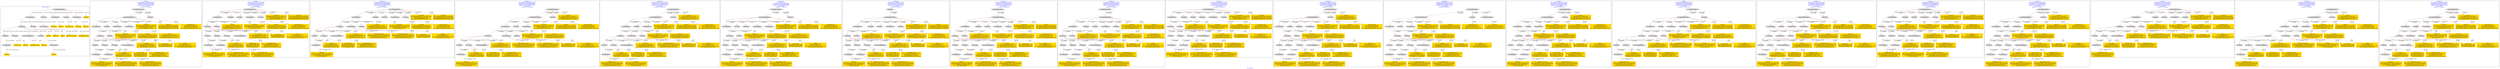 digraph n0 {
fontcolor="blue"
remincross="true"
label="s21-s-met.json"
subgraph cluster_0 {
label="1-correct model"
n2[style="filled",color="white",fillcolor="lightgray",label="E12_Production1"];
n3[style="filled",color="white",fillcolor="lightgray",label="E21_Person1"];
n4[style="filled",color="white",fillcolor="lightgray",label="E55_Type1"];
n5[style="filled",color="white",fillcolor="lightgray",label="E52_Time-Span3"];
n6[style="filled",color="white",fillcolor="lightgray",label="E69_Death1"];
n7[style="filled",color="white",fillcolor="lightgray",label="E74_Group1"];
n8[style="filled",color="white",fillcolor="lightgray",label="E82_Actor_Appellation1"];
n9[style="filled",color="white",fillcolor="lightgray",label="E67_Birth1"];
n10[shape="plaintext",style="filled",fillcolor="gold",label="artistURI"];
n11[style="filled",color="white",fillcolor="lightgray",label="E22_Man-Made_Object1"];
n12[style="filled",color="white",fillcolor="lightgray",label="E35_Title1"];
n13[style="filled",color="white",fillcolor="lightgray",label="E8_Acquisition1"];
n14[style="filled",color="white",fillcolor="lightgray",label="E55_Type2"];
n15[style="filled",color="white",fillcolor="lightgray",label="E54_Dimension1"];
n16[shape="plaintext",style="filled",fillcolor="gold",label="objectURI"];
n17[shape="plaintext",style="filled",fillcolor="gold",label="artworkTitle"];
n18[style="filled",color="white",fillcolor="lightgray",label="E52_Time-Span1"];
n19[shape="plaintext",style="filled",fillcolor="gold",label="birthDate"];
n20[style="filled",color="white",fillcolor="lightgray",label="E52_Time-Span2"];
n21[shape="plaintext",style="filled",fillcolor="gold",label="deathDate"];
n22[shape="plaintext",style="filled",fillcolor="gold",label="dateOfStartOfCreation"];
n23[shape="plaintext",style="filled",fillcolor="gold",label="dateOfEndOfCreation"];
n24[shape="plaintext",style="filled",fillcolor="gold",label="dimensions"];
n25[shape="plaintext",style="filled",fillcolor="gold",label="medium_URI"];
n26[shape="plaintext",style="filled",fillcolor="gold",label="medium"];
n27[shape="plaintext",style="filled",fillcolor="gold",label="classification_URI"];
n28[shape="plaintext",style="filled",fillcolor="gold",label="classification"];
n29[shape="plaintext",style="filled",fillcolor="gold",label="nationality_URI"];
n30[shape="plaintext",style="filled",fillcolor="gold",label="nationality"];
n31[shape="plaintext",style="filled",fillcolor="gold",label="artistAppellationURI"];
n32[shape="plaintext",style="filled",fillcolor="gold",label="artistName"];
n33[shape="plaintext",style="filled",fillcolor="gold",label="creditLine"];
}
subgraph cluster_1 {
label="candidate 0\nlink coherence:0.9310344827586207\nnode coherence:0.9230769230769231\nconfidence:0.4868033166859308\nmapping score:0.5144045243653957\ncost:127.99934\n-precision:0.72-recall:0.68"
n35[style="filled",color="white",fillcolor="lightgray",label="E12_Production1"];
n36[style="filled",color="white",fillcolor="lightgray",label="E21_Person1"];
n37[style="filled",color="white",fillcolor="lightgray",label="E55_Type1"];
n38[style="filled",color="white",fillcolor="lightgray",label="E67_Birth1"];
n39[style="filled",color="white",fillcolor="lightgray",label="E69_Death1"];
n40[style="filled",color="white",fillcolor="lightgray",label="E74_Group1"];
n41[style="filled",color="white",fillcolor="lightgray",label="E82_Actor_Appellation1"];
n42[style="filled",color="white",fillcolor="lightgray",label="E22_Man-Made_Object1"];
n43[style="filled",color="white",fillcolor="lightgray",label="E35_Title1"];
n44[style="filled",color="white",fillcolor="lightgray",label="E54_Dimension1"];
n45[style="filled",color="white",fillcolor="lightgray",label="E8_Acquisition1"];
n46[style="filled",color="white",fillcolor="lightgray",label="E33_Linguistic_Object2"];
n47[style="filled",color="white",fillcolor="lightgray",label="E55_Type2"];
n48[style="filled",color="white",fillcolor="lightgray",label="E52_Time-Span1"];
n49[style="filled",color="white",fillcolor="lightgray",label="E52_Time-Span3"];
n50[shape="plaintext",style="filled",fillcolor="gold",label="nationality\n[E74_Group,label,0.564]\n[E74_Group,classLink,0.322]\n[E8_Acquisition,P3_has_note,0.067]\n[E30_Right,P3_has_note,0.048]"];
n51[shape="plaintext",style="filled",fillcolor="gold",label="dateOfEndOfCreation\n[E52_Time-Span,P82b_end_of_the_end,0.385]\n[E52_Time-Span,P82_at_some_time_within,0.263]\n[E54_Dimension,P3_has_note,0.243]\n[E22_Man-Made_Object,classLink,0.109]"];
n52[shape="plaintext",style="filled",fillcolor="gold",label="artworkTitle\n[E73_Information_Object,P3_has_note,0.375]\n[E22_Man-Made_Object,P3_has_note,0.371]\n[E40_Legal_Body,label,0.143]\n[E33_Linguistic_Object,P3_has_note,0.111]"];
n53[shape="plaintext",style="filled",fillcolor="gold",label="creditLine\n[E30_Right,P3_has_note,0.418]\n[E33_Linguistic_Object,P3_has_note,0.247]\n[E8_Acquisition,P3_has_note,0.234]\n[E73_Information_Object,P3_has_note,0.101]"];
n54[shape="plaintext",style="filled",fillcolor="gold",label="medium_URI\n[E57_Material,classLink,0.349]\n[E55_Type,classLink,0.339]\n[E74_Group,classLink,0.312]"];
n55[shape="plaintext",style="filled",fillcolor="gold",label="nationality_URI\n[E74_Group,classLink,0.628]\n[E55_Type,classLink,0.216]\n[E57_Material,classLink,0.11]\n[E74_Group,label,0.046]"];
n56[shape="plaintext",style="filled",fillcolor="gold",label="classification_URI\n[E55_Type,classLink,0.599]\n[E57_Material,classLink,0.207]\n[E74_Group,classLink,0.185]\n[E73_Information_Object,P3_has_note,0.009]"];
n57[shape="plaintext",style="filled",fillcolor="gold",label="classification\n[E73_Information_Object,P3_has_note,0.351]\n[E22_Man-Made_Object,P3_has_note,0.351]\n[E39_Actor,P3_has_note,0.163]\n[E35_Title,label,0.135]"];
n58[shape="plaintext",style="filled",fillcolor="gold",label="dimensions\n[E54_Dimension,P3_has_note,0.815]\n[E73_Information_Object,P3_has_note,0.07]\n[E22_Man-Made_Object,P3_has_note,0.07]\n[E34_Inscription,P3_has_note,0.045]"];
n59[shape="plaintext",style="filled",fillcolor="gold",label="artistURI\n[E21_Person,classLink,0.496]\n[E82_Actor_Appellation,classLink,0.295]\n[E30_Right,P3_has_note,0.154]\n[E33_Linguistic_Object,P3_has_note,0.055]"];
n60[shape="plaintext",style="filled",fillcolor="gold",label="artistAppellationURI\n[E82_Actor_Appellation,classLink,0.937]\n[E21_Person,classLink,0.044]\n[E30_Right,P3_has_note,0.014]\n[E33_Linguistic_Object,P3_has_note,0.005]"];
n61[shape="plaintext",style="filled",fillcolor="gold",label="objectURI\n[E22_Man-Made_Object,classLink,0.888]\n[E33_Linguistic_Object,P3_has_note,0.042]\n[E73_Information_Object,P3_has_note,0.035]\n[E22_Man-Made_Object,P3_has_note,0.035]"];
n62[shape="plaintext",style="filled",fillcolor="gold",label="birthDate\n[E52_Time-Span,P82b_end_of_the_end,0.527]\n[E52_Time-Span,P82_at_some_time_within,0.22]\n[E12_Production,P3_has_note,0.163]\n[E35_Title,label,0.09]"];
n63[shape="plaintext",style="filled",fillcolor="gold",label="dateOfStartOfCreation\n[E52_Time-Span,P82b_end_of_the_end,0.385]\n[E52_Time-Span,P82_at_some_time_within,0.263]\n[E54_Dimension,P3_has_note,0.243]\n[E22_Man-Made_Object,classLink,0.109]"];
n64[shape="plaintext",style="filled",fillcolor="gold",label="medium\n[E57_Material,label,0.323]\n[E55_Type,label,0.241]\n[E29_Design_or_Procedure,P3_has_note,0.234]\n[E57_Material,classLink,0.202]"];
}
subgraph cluster_2 {
label="candidate 1\nlink coherence:0.9285714285714286\nnode coherence:0.9230769230769231\nconfidence:0.4990734322253641\nmapping score:0.5184945628785401\ncost:126.99939\n-precision:0.71-recall:0.65"
n66[style="filled",color="white",fillcolor="lightgray",label="E12_Production1"];
n67[style="filled",color="white",fillcolor="lightgray",label="E21_Person1"];
n68[style="filled",color="white",fillcolor="lightgray",label="E55_Type1"];
n69[style="filled",color="white",fillcolor="lightgray",label="E67_Birth1"];
n70[style="filled",color="white",fillcolor="lightgray",label="E69_Death1"];
n71[style="filled",color="white",fillcolor="lightgray",label="E74_Group1"];
n72[style="filled",color="white",fillcolor="lightgray",label="E82_Actor_Appellation1"];
n73[style="filled",color="white",fillcolor="lightgray",label="E22_Man-Made_Object1"];
n74[style="filled",color="white",fillcolor="lightgray",label="E30_Right1"];
n75[style="filled",color="white",fillcolor="lightgray",label="E35_Title1"];
n76[style="filled",color="white",fillcolor="lightgray",label="E54_Dimension1"];
n77[style="filled",color="white",fillcolor="lightgray",label="E55_Type2"];
n78[style="filled",color="white",fillcolor="lightgray",label="E52_Time-Span1"];
n79[style="filled",color="white",fillcolor="lightgray",label="E52_Time-Span3"];
n80[shape="plaintext",style="filled",fillcolor="gold",label="nationality\n[E74_Group,label,0.564]\n[E74_Group,classLink,0.322]\n[E8_Acquisition,P3_has_note,0.067]\n[E30_Right,P3_has_note,0.048]"];
n81[shape="plaintext",style="filled",fillcolor="gold",label="dateOfEndOfCreation\n[E52_Time-Span,P82b_end_of_the_end,0.385]\n[E52_Time-Span,P82_at_some_time_within,0.263]\n[E54_Dimension,P3_has_note,0.243]\n[E22_Man-Made_Object,classLink,0.109]"];
n82[shape="plaintext",style="filled",fillcolor="gold",label="artworkTitle\n[E73_Information_Object,P3_has_note,0.375]\n[E22_Man-Made_Object,P3_has_note,0.371]\n[E40_Legal_Body,label,0.143]\n[E33_Linguistic_Object,P3_has_note,0.111]"];
n83[shape="plaintext",style="filled",fillcolor="gold",label="creditLine\n[E30_Right,P3_has_note,0.418]\n[E33_Linguistic_Object,P3_has_note,0.247]\n[E8_Acquisition,P3_has_note,0.234]\n[E73_Information_Object,P3_has_note,0.101]"];
n84[shape="plaintext",style="filled",fillcolor="gold",label="medium_URI\n[E57_Material,classLink,0.349]\n[E55_Type,classLink,0.339]\n[E74_Group,classLink,0.312]"];
n85[shape="plaintext",style="filled",fillcolor="gold",label="nationality_URI\n[E74_Group,classLink,0.628]\n[E55_Type,classLink,0.216]\n[E57_Material,classLink,0.11]\n[E74_Group,label,0.046]"];
n86[shape="plaintext",style="filled",fillcolor="gold",label="classification_URI\n[E55_Type,classLink,0.599]\n[E57_Material,classLink,0.207]\n[E74_Group,classLink,0.185]\n[E73_Information_Object,P3_has_note,0.009]"];
n87[shape="plaintext",style="filled",fillcolor="gold",label="classification\n[E73_Information_Object,P3_has_note,0.351]\n[E22_Man-Made_Object,P3_has_note,0.351]\n[E39_Actor,P3_has_note,0.163]\n[E35_Title,label,0.135]"];
n88[shape="plaintext",style="filled",fillcolor="gold",label="dimensions\n[E54_Dimension,P3_has_note,0.815]\n[E73_Information_Object,P3_has_note,0.07]\n[E22_Man-Made_Object,P3_has_note,0.07]\n[E34_Inscription,P3_has_note,0.045]"];
n89[shape="plaintext",style="filled",fillcolor="gold",label="artistURI\n[E21_Person,classLink,0.496]\n[E82_Actor_Appellation,classLink,0.295]\n[E30_Right,P3_has_note,0.154]\n[E33_Linguistic_Object,P3_has_note,0.055]"];
n90[shape="plaintext",style="filled",fillcolor="gold",label="artistAppellationURI\n[E82_Actor_Appellation,classLink,0.937]\n[E21_Person,classLink,0.044]\n[E30_Right,P3_has_note,0.014]\n[E33_Linguistic_Object,P3_has_note,0.005]"];
n91[shape="plaintext",style="filled",fillcolor="gold",label="objectURI\n[E22_Man-Made_Object,classLink,0.888]\n[E33_Linguistic_Object,P3_has_note,0.042]\n[E73_Information_Object,P3_has_note,0.035]\n[E22_Man-Made_Object,P3_has_note,0.035]"];
n92[shape="plaintext",style="filled",fillcolor="gold",label="birthDate\n[E52_Time-Span,P82b_end_of_the_end,0.527]\n[E52_Time-Span,P82_at_some_time_within,0.22]\n[E12_Production,P3_has_note,0.163]\n[E35_Title,label,0.09]"];
n93[shape="plaintext",style="filled",fillcolor="gold",label="dateOfStartOfCreation\n[E52_Time-Span,P82b_end_of_the_end,0.385]\n[E52_Time-Span,P82_at_some_time_within,0.263]\n[E54_Dimension,P3_has_note,0.243]\n[E22_Man-Made_Object,classLink,0.109]"];
n94[shape="plaintext",style="filled",fillcolor="gold",label="medium\n[E57_Material,label,0.323]\n[E55_Type,label,0.241]\n[E29_Design_or_Procedure,P3_has_note,0.234]\n[E57_Material,classLink,0.202]"];
}
subgraph cluster_3 {
label="candidate 10\nlink coherence:0.9259259259259259\nnode coherence:0.9230769230769231\nconfidence:0.48667749546090744\nmapping score:0.5143625839570546\ncost:26.99942\n-precision:0.81-recall:0.71"
n96[style="filled",color="white",fillcolor="lightgray",label="E12_Production1"];
n97[style="filled",color="white",fillcolor="lightgray",label="E21_Person1"];
n98[style="filled",color="white",fillcolor="lightgray",label="E52_Time-Span2"];
n99[style="filled",color="white",fillcolor="lightgray",label="E55_Type1"];
n100[style="filled",color="white",fillcolor="lightgray",label="E67_Birth1"];
n101[style="filled",color="white",fillcolor="lightgray",label="E74_Group1"];
n102[style="filled",color="white",fillcolor="lightgray",label="E82_Actor_Appellation1"];
n103[style="filled",color="white",fillcolor="lightgray",label="E22_Man-Made_Object1"];
n104[style="filled",color="white",fillcolor="lightgray",label="E30_Right1"];
n105[style="filled",color="white",fillcolor="lightgray",label="E35_Title1"];
n106[style="filled",color="white",fillcolor="lightgray",label="E54_Dimension1"];
n107[style="filled",color="white",fillcolor="lightgray",label="E55_Type2"];
n108[style="filled",color="white",fillcolor="lightgray",label="E52_Time-Span1"];
n109[shape="plaintext",style="filled",fillcolor="gold",label="dateOfStartOfCreation\n[E52_Time-Span,P82b_end_of_the_end,0.385]\n[E52_Time-Span,P82_at_some_time_within,0.263]\n[E54_Dimension,P3_has_note,0.243]\n[E22_Man-Made_Object,classLink,0.109]"];
n110[shape="plaintext",style="filled",fillcolor="gold",label="nationality\n[E74_Group,label,0.564]\n[E74_Group,classLink,0.322]\n[E8_Acquisition,P3_has_note,0.067]\n[E30_Right,P3_has_note,0.048]"];
n111[shape="plaintext",style="filled",fillcolor="gold",label="dateOfEndOfCreation\n[E52_Time-Span,P82b_end_of_the_end,0.385]\n[E52_Time-Span,P82_at_some_time_within,0.263]\n[E54_Dimension,P3_has_note,0.243]\n[E22_Man-Made_Object,classLink,0.109]"];
n112[shape="plaintext",style="filled",fillcolor="gold",label="artworkTitle\n[E73_Information_Object,P3_has_note,0.375]\n[E22_Man-Made_Object,P3_has_note,0.371]\n[E40_Legal_Body,label,0.143]\n[E33_Linguistic_Object,P3_has_note,0.111]"];
n113[shape="plaintext",style="filled",fillcolor="gold",label="creditLine\n[E30_Right,P3_has_note,0.418]\n[E33_Linguistic_Object,P3_has_note,0.247]\n[E8_Acquisition,P3_has_note,0.234]\n[E73_Information_Object,P3_has_note,0.101]"];
n114[shape="plaintext",style="filled",fillcolor="gold",label="medium_URI\n[E57_Material,classLink,0.349]\n[E55_Type,classLink,0.339]\n[E74_Group,classLink,0.312]"];
n115[shape="plaintext",style="filled",fillcolor="gold",label="nationality_URI\n[E74_Group,classLink,0.628]\n[E55_Type,classLink,0.216]\n[E57_Material,classLink,0.11]\n[E74_Group,label,0.046]"];
n116[shape="plaintext",style="filled",fillcolor="gold",label="classification_URI\n[E55_Type,classLink,0.599]\n[E57_Material,classLink,0.207]\n[E74_Group,classLink,0.185]\n[E73_Information_Object,P3_has_note,0.009]"];
n117[shape="plaintext",style="filled",fillcolor="gold",label="classification\n[E73_Information_Object,P3_has_note,0.351]\n[E22_Man-Made_Object,P3_has_note,0.351]\n[E39_Actor,P3_has_note,0.163]\n[E35_Title,label,0.135]"];
n118[shape="plaintext",style="filled",fillcolor="gold",label="dimensions\n[E54_Dimension,P3_has_note,0.815]\n[E73_Information_Object,P3_has_note,0.07]\n[E22_Man-Made_Object,P3_has_note,0.07]\n[E34_Inscription,P3_has_note,0.045]"];
n119[shape="plaintext",style="filled",fillcolor="gold",label="artistURI\n[E21_Person,classLink,0.496]\n[E82_Actor_Appellation,classLink,0.295]\n[E30_Right,P3_has_note,0.154]\n[E33_Linguistic_Object,P3_has_note,0.055]"];
n120[shape="plaintext",style="filled",fillcolor="gold",label="artistAppellationURI\n[E82_Actor_Appellation,classLink,0.937]\n[E21_Person,classLink,0.044]\n[E30_Right,P3_has_note,0.014]\n[E33_Linguistic_Object,P3_has_note,0.005]"];
n121[shape="plaintext",style="filled",fillcolor="gold",label="objectURI\n[E22_Man-Made_Object,classLink,0.888]\n[E33_Linguistic_Object,P3_has_note,0.042]\n[E73_Information_Object,P3_has_note,0.035]\n[E22_Man-Made_Object,P3_has_note,0.035]"];
n122[shape="plaintext",style="filled",fillcolor="gold",label="birthDate\n[E52_Time-Span,P82b_end_of_the_end,0.527]\n[E52_Time-Span,P82_at_some_time_within,0.22]\n[E12_Production,P3_has_note,0.163]\n[E35_Title,label,0.09]"];
n123[shape="plaintext",style="filled",fillcolor="gold",label="medium\n[E57_Material,label,0.323]\n[E55_Type,label,0.241]\n[E29_Design_or_Procedure,P3_has_note,0.234]\n[E57_Material,classLink,0.202]"];
}
subgraph cluster_4 {
label="candidate 11\nlink coherence:0.9259259259259259\nnode coherence:0.9230769230769231\nconfidence:0.47524788696302583\nmapping score:0.5105527144577607\ncost:26.99941\n-precision:0.78-recall:0.68"
n125[style="filled",color="white",fillcolor="lightgray",label="E12_Production1"];
n126[style="filled",color="white",fillcolor="lightgray",label="E21_Person1"];
n127[style="filled",color="white",fillcolor="lightgray",label="E52_Time-Span2"];
n128[style="filled",color="white",fillcolor="lightgray",label="E55_Type1"];
n129[style="filled",color="white",fillcolor="lightgray",label="E67_Birth1"];
n130[style="filled",color="white",fillcolor="lightgray",label="E74_Group1"];
n131[style="filled",color="white",fillcolor="lightgray",label="E82_Actor_Appellation1"];
n132[style="filled",color="white",fillcolor="lightgray",label="E22_Man-Made_Object1"];
n133[style="filled",color="white",fillcolor="lightgray",label="E35_Title1"];
n134[style="filled",color="white",fillcolor="lightgray",label="E54_Dimension1"];
n135[style="filled",color="white",fillcolor="lightgray",label="E33_Linguistic_Object2"];
n136[style="filled",color="white",fillcolor="lightgray",label="E55_Type2"];
n137[style="filled",color="white",fillcolor="lightgray",label="E52_Time-Span1"];
n138[shape="plaintext",style="filled",fillcolor="gold",label="dateOfStartOfCreation\n[E52_Time-Span,P82b_end_of_the_end,0.385]\n[E52_Time-Span,P82_at_some_time_within,0.263]\n[E54_Dimension,P3_has_note,0.243]\n[E22_Man-Made_Object,classLink,0.109]"];
n139[shape="plaintext",style="filled",fillcolor="gold",label="nationality\n[E74_Group,label,0.564]\n[E74_Group,classLink,0.322]\n[E8_Acquisition,P3_has_note,0.067]\n[E30_Right,P3_has_note,0.048]"];
n140[shape="plaintext",style="filled",fillcolor="gold",label="dateOfEndOfCreation\n[E52_Time-Span,P82b_end_of_the_end,0.385]\n[E52_Time-Span,P82_at_some_time_within,0.263]\n[E54_Dimension,P3_has_note,0.243]\n[E22_Man-Made_Object,classLink,0.109]"];
n141[shape="plaintext",style="filled",fillcolor="gold",label="artworkTitle\n[E73_Information_Object,P3_has_note,0.375]\n[E22_Man-Made_Object,P3_has_note,0.371]\n[E40_Legal_Body,label,0.143]\n[E33_Linguistic_Object,P3_has_note,0.111]"];
n142[shape="plaintext",style="filled",fillcolor="gold",label="medium_URI\n[E57_Material,classLink,0.349]\n[E55_Type,classLink,0.339]\n[E74_Group,classLink,0.312]"];
n143[shape="plaintext",style="filled",fillcolor="gold",label="nationality_URI\n[E74_Group,classLink,0.628]\n[E55_Type,classLink,0.216]\n[E57_Material,classLink,0.11]\n[E74_Group,label,0.046]"];
n144[shape="plaintext",style="filled",fillcolor="gold",label="classification_URI\n[E55_Type,classLink,0.599]\n[E57_Material,classLink,0.207]\n[E74_Group,classLink,0.185]\n[E73_Information_Object,P3_has_note,0.009]"];
n145[shape="plaintext",style="filled",fillcolor="gold",label="classification\n[E73_Information_Object,P3_has_note,0.351]\n[E22_Man-Made_Object,P3_has_note,0.351]\n[E39_Actor,P3_has_note,0.163]\n[E35_Title,label,0.135]"];
n146[shape="plaintext",style="filled",fillcolor="gold",label="dimensions\n[E54_Dimension,P3_has_note,0.815]\n[E73_Information_Object,P3_has_note,0.07]\n[E22_Man-Made_Object,P3_has_note,0.07]\n[E34_Inscription,P3_has_note,0.045]"];
n147[shape="plaintext",style="filled",fillcolor="gold",label="artistURI\n[E21_Person,classLink,0.496]\n[E82_Actor_Appellation,classLink,0.295]\n[E30_Right,P3_has_note,0.154]\n[E33_Linguistic_Object,P3_has_note,0.055]"];
n148[shape="plaintext",style="filled",fillcolor="gold",label="artistAppellationURI\n[E82_Actor_Appellation,classLink,0.937]\n[E21_Person,classLink,0.044]\n[E30_Right,P3_has_note,0.014]\n[E33_Linguistic_Object,P3_has_note,0.005]"];
n149[shape="plaintext",style="filled",fillcolor="gold",label="creditLine\n[E30_Right,P3_has_note,0.418]\n[E33_Linguistic_Object,P3_has_note,0.247]\n[E8_Acquisition,P3_has_note,0.234]\n[E73_Information_Object,P3_has_note,0.101]"];
n150[shape="plaintext",style="filled",fillcolor="gold",label="objectURI\n[E22_Man-Made_Object,classLink,0.888]\n[E33_Linguistic_Object,P3_has_note,0.042]\n[E73_Information_Object,P3_has_note,0.035]\n[E22_Man-Made_Object,P3_has_note,0.035]"];
n151[shape="plaintext",style="filled",fillcolor="gold",label="birthDate\n[E52_Time-Span,P82b_end_of_the_end,0.527]\n[E52_Time-Span,P82_at_some_time_within,0.22]\n[E12_Production,P3_has_note,0.163]\n[E35_Title,label,0.09]"];
n152[shape="plaintext",style="filled",fillcolor="gold",label="medium\n[E57_Material,label,0.323]\n[E55_Type,label,0.241]\n[E29_Design_or_Procedure,P3_has_note,0.234]\n[E57_Material,classLink,0.202]"];
}
subgraph cluster_5 {
label="candidate 12\nlink coherence:0.9259259259259259\nnode coherence:0.9230769230769231\nconfidence:0.47524788696302583\nmapping score:0.5105527144577607\ncost:125.99941\n-precision:0.74-recall:0.65"
n154[style="filled",color="white",fillcolor="lightgray",label="E12_Production1"];
n155[style="filled",color="white",fillcolor="lightgray",label="E21_Person1"];
n156[style="filled",color="white",fillcolor="lightgray",label="E52_Time-Span2"];
n157[style="filled",color="white",fillcolor="lightgray",label="E55_Type1"];
n158[style="filled",color="white",fillcolor="lightgray",label="E67_Birth1"];
n159[style="filled",color="white",fillcolor="lightgray",label="E74_Group1"];
n160[style="filled",color="white",fillcolor="lightgray",label="E82_Actor_Appellation1"];
n161[style="filled",color="white",fillcolor="lightgray",label="E22_Man-Made_Object1"];
n162[style="filled",color="white",fillcolor="lightgray",label="E35_Title1"];
n163[style="filled",color="white",fillcolor="lightgray",label="E54_Dimension1"];
n164[style="filled",color="white",fillcolor="lightgray",label="E33_Linguistic_Object2"];
n165[style="filled",color="white",fillcolor="lightgray",label="E55_Type2"];
n166[style="filled",color="white",fillcolor="lightgray",label="E52_Time-Span1"];
n167[shape="plaintext",style="filled",fillcolor="gold",label="dateOfStartOfCreation\n[E52_Time-Span,P82b_end_of_the_end,0.385]\n[E52_Time-Span,P82_at_some_time_within,0.263]\n[E54_Dimension,P3_has_note,0.243]\n[E22_Man-Made_Object,classLink,0.109]"];
n168[shape="plaintext",style="filled",fillcolor="gold",label="nationality\n[E74_Group,label,0.564]\n[E74_Group,classLink,0.322]\n[E8_Acquisition,P3_has_note,0.067]\n[E30_Right,P3_has_note,0.048]"];
n169[shape="plaintext",style="filled",fillcolor="gold",label="artworkTitle\n[E73_Information_Object,P3_has_note,0.375]\n[E22_Man-Made_Object,P3_has_note,0.371]\n[E40_Legal_Body,label,0.143]\n[E33_Linguistic_Object,P3_has_note,0.111]"];
n170[shape="plaintext",style="filled",fillcolor="gold",label="medium_URI\n[E57_Material,classLink,0.349]\n[E55_Type,classLink,0.339]\n[E74_Group,classLink,0.312]"];
n171[shape="plaintext",style="filled",fillcolor="gold",label="nationality_URI\n[E74_Group,classLink,0.628]\n[E55_Type,classLink,0.216]\n[E57_Material,classLink,0.11]\n[E74_Group,label,0.046]"];
n172[shape="plaintext",style="filled",fillcolor="gold",label="classification_URI\n[E55_Type,classLink,0.599]\n[E57_Material,classLink,0.207]\n[E74_Group,classLink,0.185]\n[E73_Information_Object,P3_has_note,0.009]"];
n173[shape="plaintext",style="filled",fillcolor="gold",label="classification\n[E73_Information_Object,P3_has_note,0.351]\n[E22_Man-Made_Object,P3_has_note,0.351]\n[E39_Actor,P3_has_note,0.163]\n[E35_Title,label,0.135]"];
n174[shape="plaintext",style="filled",fillcolor="gold",label="dimensions\n[E54_Dimension,P3_has_note,0.815]\n[E73_Information_Object,P3_has_note,0.07]\n[E22_Man-Made_Object,P3_has_note,0.07]\n[E34_Inscription,P3_has_note,0.045]"];
n175[shape="plaintext",style="filled",fillcolor="gold",label="artistURI\n[E21_Person,classLink,0.496]\n[E82_Actor_Appellation,classLink,0.295]\n[E30_Right,P3_has_note,0.154]\n[E33_Linguistic_Object,P3_has_note,0.055]"];
n176[shape="plaintext",style="filled",fillcolor="gold",label="artistAppellationURI\n[E82_Actor_Appellation,classLink,0.937]\n[E21_Person,classLink,0.044]\n[E30_Right,P3_has_note,0.014]\n[E33_Linguistic_Object,P3_has_note,0.005]"];
n177[shape="plaintext",style="filled",fillcolor="gold",label="creditLine\n[E30_Right,P3_has_note,0.418]\n[E33_Linguistic_Object,P3_has_note,0.247]\n[E8_Acquisition,P3_has_note,0.234]\n[E73_Information_Object,P3_has_note,0.101]"];
n178[shape="plaintext",style="filled",fillcolor="gold",label="objectURI\n[E22_Man-Made_Object,classLink,0.888]\n[E33_Linguistic_Object,P3_has_note,0.042]\n[E73_Information_Object,P3_has_note,0.035]\n[E22_Man-Made_Object,P3_has_note,0.035]"];
n179[shape="plaintext",style="filled",fillcolor="gold",label="dateOfEndOfCreation\n[E52_Time-Span,P82b_end_of_the_end,0.385]\n[E52_Time-Span,P82_at_some_time_within,0.263]\n[E54_Dimension,P3_has_note,0.243]\n[E22_Man-Made_Object,classLink,0.109]"];
n180[shape="plaintext",style="filled",fillcolor="gold",label="birthDate\n[E52_Time-Span,P82b_end_of_the_end,0.527]\n[E52_Time-Span,P82_at_some_time_within,0.22]\n[E12_Production,P3_has_note,0.163]\n[E35_Title,label,0.09]"];
n181[shape="plaintext",style="filled",fillcolor="gold",label="medium\n[E57_Material,label,0.323]\n[E55_Type,label,0.241]\n[E29_Design_or_Procedure,P3_has_note,0.234]\n[E57_Material,classLink,0.202]"];
}
subgraph cluster_6 {
label="candidate 13\nlink coherence:0.9\nnode coherence:0.9230769230769231\nconfidence:0.4868033166859308\nmapping score:0.5144045243653957\ncost:128.99934\n-precision:0.7-recall:0.68"
n183[style="filled",color="white",fillcolor="lightgray",label="E12_Production1"];
n184[style="filled",color="white",fillcolor="lightgray",label="E21_Person1"];
n185[style="filled",color="white",fillcolor="lightgray",label="E55_Type1"];
n186[style="filled",color="white",fillcolor="lightgray",label="E67_Birth1"];
n187[style="filled",color="white",fillcolor="lightgray",label="E69_Death1"];
n188[style="filled",color="white",fillcolor="lightgray",label="E74_Group1"];
n189[style="filled",color="white",fillcolor="lightgray",label="E82_Actor_Appellation1"];
n190[style="filled",color="white",fillcolor="lightgray",label="E22_Man-Made_Object1"];
n191[style="filled",color="white",fillcolor="lightgray",label="E35_Title1"];
n192[style="filled",color="white",fillcolor="lightgray",label="E38_Image1"];
n193[style="filled",color="white",fillcolor="lightgray",label="E54_Dimension1"];
n194[style="filled",color="white",fillcolor="lightgray",label="E8_Acquisition1"];
n195[style="filled",color="white",fillcolor="lightgray",label="E33_Linguistic_Object2"];
n196[style="filled",color="white",fillcolor="lightgray",label="E55_Type2"];
n197[style="filled",color="white",fillcolor="lightgray",label="E52_Time-Span1"];
n198[style="filled",color="white",fillcolor="lightgray",label="E52_Time-Span3"];
n199[shape="plaintext",style="filled",fillcolor="gold",label="nationality\n[E74_Group,label,0.564]\n[E74_Group,classLink,0.322]\n[E8_Acquisition,P3_has_note,0.067]\n[E30_Right,P3_has_note,0.048]"];
n200[shape="plaintext",style="filled",fillcolor="gold",label="dateOfEndOfCreation\n[E52_Time-Span,P82b_end_of_the_end,0.385]\n[E52_Time-Span,P82_at_some_time_within,0.263]\n[E54_Dimension,P3_has_note,0.243]\n[E22_Man-Made_Object,classLink,0.109]"];
n201[shape="plaintext",style="filled",fillcolor="gold",label="artworkTitle\n[E73_Information_Object,P3_has_note,0.375]\n[E22_Man-Made_Object,P3_has_note,0.371]\n[E40_Legal_Body,label,0.143]\n[E33_Linguistic_Object,P3_has_note,0.111]"];
n202[shape="plaintext",style="filled",fillcolor="gold",label="creditLine\n[E30_Right,P3_has_note,0.418]\n[E33_Linguistic_Object,P3_has_note,0.247]\n[E8_Acquisition,P3_has_note,0.234]\n[E73_Information_Object,P3_has_note,0.101]"];
n203[shape="plaintext",style="filled",fillcolor="gold",label="medium_URI\n[E57_Material,classLink,0.349]\n[E55_Type,classLink,0.339]\n[E74_Group,classLink,0.312]"];
n204[shape="plaintext",style="filled",fillcolor="gold",label="nationality_URI\n[E74_Group,classLink,0.628]\n[E55_Type,classLink,0.216]\n[E57_Material,classLink,0.11]\n[E74_Group,label,0.046]"];
n205[shape="plaintext",style="filled",fillcolor="gold",label="classification_URI\n[E55_Type,classLink,0.599]\n[E57_Material,classLink,0.207]\n[E74_Group,classLink,0.185]\n[E73_Information_Object,P3_has_note,0.009]"];
n206[shape="plaintext",style="filled",fillcolor="gold",label="classification\n[E73_Information_Object,P3_has_note,0.351]\n[E22_Man-Made_Object,P3_has_note,0.351]\n[E39_Actor,P3_has_note,0.163]\n[E35_Title,label,0.135]"];
n207[shape="plaintext",style="filled",fillcolor="gold",label="dimensions\n[E54_Dimension,P3_has_note,0.815]\n[E73_Information_Object,P3_has_note,0.07]\n[E22_Man-Made_Object,P3_has_note,0.07]\n[E34_Inscription,P3_has_note,0.045]"];
n208[shape="plaintext",style="filled",fillcolor="gold",label="artistURI\n[E21_Person,classLink,0.496]\n[E82_Actor_Appellation,classLink,0.295]\n[E30_Right,P3_has_note,0.154]\n[E33_Linguistic_Object,P3_has_note,0.055]"];
n209[shape="plaintext",style="filled",fillcolor="gold",label="artistAppellationURI\n[E82_Actor_Appellation,classLink,0.937]\n[E21_Person,classLink,0.044]\n[E30_Right,P3_has_note,0.014]\n[E33_Linguistic_Object,P3_has_note,0.005]"];
n210[shape="plaintext",style="filled",fillcolor="gold",label="objectURI\n[E22_Man-Made_Object,classLink,0.888]\n[E33_Linguistic_Object,P3_has_note,0.042]\n[E73_Information_Object,P3_has_note,0.035]\n[E22_Man-Made_Object,P3_has_note,0.035]"];
n211[shape="plaintext",style="filled",fillcolor="gold",label="birthDate\n[E52_Time-Span,P82b_end_of_the_end,0.527]\n[E52_Time-Span,P82_at_some_time_within,0.22]\n[E12_Production,P3_has_note,0.163]\n[E35_Title,label,0.09]"];
n212[shape="plaintext",style="filled",fillcolor="gold",label="dateOfStartOfCreation\n[E52_Time-Span,P82b_end_of_the_end,0.385]\n[E52_Time-Span,P82_at_some_time_within,0.263]\n[E54_Dimension,P3_has_note,0.243]\n[E22_Man-Made_Object,classLink,0.109]"];
n213[shape="plaintext",style="filled",fillcolor="gold",label="medium\n[E57_Material,label,0.323]\n[E55_Type,label,0.241]\n[E29_Design_or_Procedure,P3_has_note,0.234]\n[E57_Material,classLink,0.202]"];
}
subgraph cluster_7 {
label="candidate 14\nlink coherence:0.896551724137931\nnode coherence:0.9230769230769231\nconfidence:0.4990734322253641\nmapping score:0.5184945628785401\ncost:127.99935\n-precision:0.69-recall:0.65"
n215[style="filled",color="white",fillcolor="lightgray",label="E12_Production1"];
n216[style="filled",color="white",fillcolor="lightgray",label="E21_Person1"];
n217[style="filled",color="white",fillcolor="lightgray",label="E55_Type1"];
n218[style="filled",color="white",fillcolor="lightgray",label="E67_Birth1"];
n219[style="filled",color="white",fillcolor="lightgray",label="E69_Death1"];
n220[style="filled",color="white",fillcolor="lightgray",label="E74_Group1"];
n221[style="filled",color="white",fillcolor="lightgray",label="E82_Actor_Appellation1"];
n222[style="filled",color="white",fillcolor="lightgray",label="E22_Man-Made_Object1"];
n223[style="filled",color="white",fillcolor="lightgray",label="E30_Right1"];
n224[style="filled",color="white",fillcolor="lightgray",label="E35_Title1"];
n225[style="filled",color="white",fillcolor="lightgray",label="E54_Dimension1"];
n226[style="filled",color="white",fillcolor="lightgray",label="E55_Type2"];
n227[style="filled",color="white",fillcolor="lightgray",label="E38_Image1"];
n228[style="filled",color="white",fillcolor="lightgray",label="E52_Time-Span1"];
n229[style="filled",color="white",fillcolor="lightgray",label="E52_Time-Span3"];
n230[shape="plaintext",style="filled",fillcolor="gold",label="nationality\n[E74_Group,label,0.564]\n[E74_Group,classLink,0.322]\n[E8_Acquisition,P3_has_note,0.067]\n[E30_Right,P3_has_note,0.048]"];
n231[shape="plaintext",style="filled",fillcolor="gold",label="dateOfEndOfCreation\n[E52_Time-Span,P82b_end_of_the_end,0.385]\n[E52_Time-Span,P82_at_some_time_within,0.263]\n[E54_Dimension,P3_has_note,0.243]\n[E22_Man-Made_Object,classLink,0.109]"];
n232[shape="plaintext",style="filled",fillcolor="gold",label="artworkTitle\n[E73_Information_Object,P3_has_note,0.375]\n[E22_Man-Made_Object,P3_has_note,0.371]\n[E40_Legal_Body,label,0.143]\n[E33_Linguistic_Object,P3_has_note,0.111]"];
n233[shape="plaintext",style="filled",fillcolor="gold",label="creditLine\n[E30_Right,P3_has_note,0.418]\n[E33_Linguistic_Object,P3_has_note,0.247]\n[E8_Acquisition,P3_has_note,0.234]\n[E73_Information_Object,P3_has_note,0.101]"];
n234[shape="plaintext",style="filled",fillcolor="gold",label="medium_URI\n[E57_Material,classLink,0.349]\n[E55_Type,classLink,0.339]\n[E74_Group,classLink,0.312]"];
n235[shape="plaintext",style="filled",fillcolor="gold",label="nationality_URI\n[E74_Group,classLink,0.628]\n[E55_Type,classLink,0.216]\n[E57_Material,classLink,0.11]\n[E74_Group,label,0.046]"];
n236[shape="plaintext",style="filled",fillcolor="gold",label="classification_URI\n[E55_Type,classLink,0.599]\n[E57_Material,classLink,0.207]\n[E74_Group,classLink,0.185]\n[E73_Information_Object,P3_has_note,0.009]"];
n237[shape="plaintext",style="filled",fillcolor="gold",label="classification\n[E73_Information_Object,P3_has_note,0.351]\n[E22_Man-Made_Object,P3_has_note,0.351]\n[E39_Actor,P3_has_note,0.163]\n[E35_Title,label,0.135]"];
n238[shape="plaintext",style="filled",fillcolor="gold",label="dimensions\n[E54_Dimension,P3_has_note,0.815]\n[E73_Information_Object,P3_has_note,0.07]\n[E22_Man-Made_Object,P3_has_note,0.07]\n[E34_Inscription,P3_has_note,0.045]"];
n239[shape="plaintext",style="filled",fillcolor="gold",label="artistURI\n[E21_Person,classLink,0.496]\n[E82_Actor_Appellation,classLink,0.295]\n[E30_Right,P3_has_note,0.154]\n[E33_Linguistic_Object,P3_has_note,0.055]"];
n240[shape="plaintext",style="filled",fillcolor="gold",label="artistAppellationURI\n[E82_Actor_Appellation,classLink,0.937]\n[E21_Person,classLink,0.044]\n[E30_Right,P3_has_note,0.014]\n[E33_Linguistic_Object,P3_has_note,0.005]"];
n241[shape="plaintext",style="filled",fillcolor="gold",label="objectURI\n[E22_Man-Made_Object,classLink,0.888]\n[E33_Linguistic_Object,P3_has_note,0.042]\n[E73_Information_Object,P3_has_note,0.035]\n[E22_Man-Made_Object,P3_has_note,0.035]"];
n242[shape="plaintext",style="filled",fillcolor="gold",label="birthDate\n[E52_Time-Span,P82b_end_of_the_end,0.527]\n[E52_Time-Span,P82_at_some_time_within,0.22]\n[E12_Production,P3_has_note,0.163]\n[E35_Title,label,0.09]"];
n243[shape="plaintext",style="filled",fillcolor="gold",label="dateOfStartOfCreation\n[E52_Time-Span,P82b_end_of_the_end,0.385]\n[E52_Time-Span,P82_at_some_time_within,0.263]\n[E54_Dimension,P3_has_note,0.243]\n[E22_Man-Made_Object,classLink,0.109]"];
n244[shape="plaintext",style="filled",fillcolor="gold",label="medium\n[E57_Material,label,0.323]\n[E55_Type,label,0.241]\n[E29_Design_or_Procedure,P3_has_note,0.234]\n[E57_Material,classLink,0.202]"];
}
subgraph cluster_8 {
label="candidate 15\nlink coherence:0.896551724137931\nnode coherence:0.9230769230769231\nconfidence:0.4990734322253641\nmapping score:0.5184945628785401\ncost:127.99937\n-precision:0.69-recall:0.65"
n246[style="filled",color="white",fillcolor="lightgray",label="E12_Production1"];
n247[style="filled",color="white",fillcolor="lightgray",label="E21_Person1"];
n248[style="filled",color="white",fillcolor="lightgray",label="E55_Type1"];
n249[style="filled",color="white",fillcolor="lightgray",label="E67_Birth1"];
n250[style="filled",color="white",fillcolor="lightgray",label="E69_Death1"];
n251[style="filled",color="white",fillcolor="lightgray",label="E74_Group1"];
n252[style="filled",color="white",fillcolor="lightgray",label="E82_Actor_Appellation1"];
n253[style="filled",color="white",fillcolor="lightgray",label="E22_Man-Made_Object1"];
n254[style="filled",color="white",fillcolor="lightgray",label="E30_Right1"];
n255[style="filled",color="white",fillcolor="lightgray",label="E35_Title1"];
n256[style="filled",color="white",fillcolor="lightgray",label="E54_Dimension1"];
n257[style="filled",color="white",fillcolor="lightgray",label="E55_Type2"];
n258[style="filled",color="white",fillcolor="lightgray",label="E33_Linguistic_Object2"];
n259[style="filled",color="white",fillcolor="lightgray",label="E52_Time-Span1"];
n260[style="filled",color="white",fillcolor="lightgray",label="E52_Time-Span3"];
n261[shape="plaintext",style="filled",fillcolor="gold",label="nationality\n[E74_Group,label,0.564]\n[E74_Group,classLink,0.322]\n[E8_Acquisition,P3_has_note,0.067]\n[E30_Right,P3_has_note,0.048]"];
n262[shape="plaintext",style="filled",fillcolor="gold",label="dateOfEndOfCreation\n[E52_Time-Span,P82b_end_of_the_end,0.385]\n[E52_Time-Span,P82_at_some_time_within,0.263]\n[E54_Dimension,P3_has_note,0.243]\n[E22_Man-Made_Object,classLink,0.109]"];
n263[shape="plaintext",style="filled",fillcolor="gold",label="artworkTitle\n[E73_Information_Object,P3_has_note,0.375]\n[E22_Man-Made_Object,P3_has_note,0.371]\n[E40_Legal_Body,label,0.143]\n[E33_Linguistic_Object,P3_has_note,0.111]"];
n264[shape="plaintext",style="filled",fillcolor="gold",label="creditLine\n[E30_Right,P3_has_note,0.418]\n[E33_Linguistic_Object,P3_has_note,0.247]\n[E8_Acquisition,P3_has_note,0.234]\n[E73_Information_Object,P3_has_note,0.101]"];
n265[shape="plaintext",style="filled",fillcolor="gold",label="medium_URI\n[E57_Material,classLink,0.349]\n[E55_Type,classLink,0.339]\n[E74_Group,classLink,0.312]"];
n266[shape="plaintext",style="filled",fillcolor="gold",label="nationality_URI\n[E74_Group,classLink,0.628]\n[E55_Type,classLink,0.216]\n[E57_Material,classLink,0.11]\n[E74_Group,label,0.046]"];
n267[shape="plaintext",style="filled",fillcolor="gold",label="classification_URI\n[E55_Type,classLink,0.599]\n[E57_Material,classLink,0.207]\n[E74_Group,classLink,0.185]\n[E73_Information_Object,P3_has_note,0.009]"];
n268[shape="plaintext",style="filled",fillcolor="gold",label="classification\n[E73_Information_Object,P3_has_note,0.351]\n[E22_Man-Made_Object,P3_has_note,0.351]\n[E39_Actor,P3_has_note,0.163]\n[E35_Title,label,0.135]"];
n269[shape="plaintext",style="filled",fillcolor="gold",label="dimensions\n[E54_Dimension,P3_has_note,0.815]\n[E73_Information_Object,P3_has_note,0.07]\n[E22_Man-Made_Object,P3_has_note,0.07]\n[E34_Inscription,P3_has_note,0.045]"];
n270[shape="plaintext",style="filled",fillcolor="gold",label="artistURI\n[E21_Person,classLink,0.496]\n[E82_Actor_Appellation,classLink,0.295]\n[E30_Right,P3_has_note,0.154]\n[E33_Linguistic_Object,P3_has_note,0.055]"];
n271[shape="plaintext",style="filled",fillcolor="gold",label="artistAppellationURI\n[E82_Actor_Appellation,classLink,0.937]\n[E21_Person,classLink,0.044]\n[E30_Right,P3_has_note,0.014]\n[E33_Linguistic_Object,P3_has_note,0.005]"];
n272[shape="plaintext",style="filled",fillcolor="gold",label="objectURI\n[E22_Man-Made_Object,classLink,0.888]\n[E33_Linguistic_Object,P3_has_note,0.042]\n[E73_Information_Object,P3_has_note,0.035]\n[E22_Man-Made_Object,P3_has_note,0.035]"];
n273[shape="plaintext",style="filled",fillcolor="gold",label="birthDate\n[E52_Time-Span,P82b_end_of_the_end,0.527]\n[E52_Time-Span,P82_at_some_time_within,0.22]\n[E12_Production,P3_has_note,0.163]\n[E35_Title,label,0.09]"];
n274[shape="plaintext",style="filled",fillcolor="gold",label="dateOfStartOfCreation\n[E52_Time-Span,P82b_end_of_the_end,0.385]\n[E52_Time-Span,P82_at_some_time_within,0.263]\n[E54_Dimension,P3_has_note,0.243]\n[E22_Man-Made_Object,classLink,0.109]"];
n275[shape="plaintext",style="filled",fillcolor="gold",label="medium\n[E57_Material,label,0.323]\n[E55_Type,label,0.241]\n[E29_Design_or_Procedure,P3_has_note,0.234]\n[E57_Material,classLink,0.202]"];
}
subgraph cluster_9 {
label="candidate 16\nlink coherence:0.896551724137931\nnode coherence:0.9230769230769231\nconfidence:0.4990734322253641\nmapping score:0.5184945628785401\ncost:127.99938\n-precision:0.69-recall:0.65"
n277[style="filled",color="white",fillcolor="lightgray",label="E12_Production1"];
n278[style="filled",color="white",fillcolor="lightgray",label="E21_Person1"];
n279[style="filled",color="white",fillcolor="lightgray",label="E55_Type1"];
n280[style="filled",color="white",fillcolor="lightgray",label="E67_Birth1"];
n281[style="filled",color="white",fillcolor="lightgray",label="E69_Death1"];
n282[style="filled",color="white",fillcolor="lightgray",label="E74_Group1"];
n283[style="filled",color="white",fillcolor="lightgray",label="E82_Actor_Appellation1"];
n284[style="filled",color="white",fillcolor="lightgray",label="E22_Man-Made_Object1"];
n285[style="filled",color="white",fillcolor="lightgray",label="E30_Right1"];
n286[style="filled",color="white",fillcolor="lightgray",label="E35_Title1"];
n287[style="filled",color="white",fillcolor="lightgray",label="E54_Dimension1"];
n288[style="filled",color="white",fillcolor="lightgray",label="E55_Type2"];
n289[style="filled",color="white",fillcolor="lightgray",label="E33_Linguistic_Object1"];
n290[style="filled",color="white",fillcolor="lightgray",label="E52_Time-Span1"];
n291[style="filled",color="white",fillcolor="lightgray",label="E52_Time-Span3"];
n292[shape="plaintext",style="filled",fillcolor="gold",label="nationality\n[E74_Group,label,0.564]\n[E74_Group,classLink,0.322]\n[E8_Acquisition,P3_has_note,0.067]\n[E30_Right,P3_has_note,0.048]"];
n293[shape="plaintext",style="filled",fillcolor="gold",label="dateOfEndOfCreation\n[E52_Time-Span,P82b_end_of_the_end,0.385]\n[E52_Time-Span,P82_at_some_time_within,0.263]\n[E54_Dimension,P3_has_note,0.243]\n[E22_Man-Made_Object,classLink,0.109]"];
n294[shape="plaintext",style="filled",fillcolor="gold",label="artworkTitle\n[E73_Information_Object,P3_has_note,0.375]\n[E22_Man-Made_Object,P3_has_note,0.371]\n[E40_Legal_Body,label,0.143]\n[E33_Linguistic_Object,P3_has_note,0.111]"];
n295[shape="plaintext",style="filled",fillcolor="gold",label="creditLine\n[E30_Right,P3_has_note,0.418]\n[E33_Linguistic_Object,P3_has_note,0.247]\n[E8_Acquisition,P3_has_note,0.234]\n[E73_Information_Object,P3_has_note,0.101]"];
n296[shape="plaintext",style="filled",fillcolor="gold",label="medium_URI\n[E57_Material,classLink,0.349]\n[E55_Type,classLink,0.339]\n[E74_Group,classLink,0.312]"];
n297[shape="plaintext",style="filled",fillcolor="gold",label="nationality_URI\n[E74_Group,classLink,0.628]\n[E55_Type,classLink,0.216]\n[E57_Material,classLink,0.11]\n[E74_Group,label,0.046]"];
n298[shape="plaintext",style="filled",fillcolor="gold",label="classification_URI\n[E55_Type,classLink,0.599]\n[E57_Material,classLink,0.207]\n[E74_Group,classLink,0.185]\n[E73_Information_Object,P3_has_note,0.009]"];
n299[shape="plaintext",style="filled",fillcolor="gold",label="classification\n[E73_Information_Object,P3_has_note,0.351]\n[E22_Man-Made_Object,P3_has_note,0.351]\n[E39_Actor,P3_has_note,0.163]\n[E35_Title,label,0.135]"];
n300[shape="plaintext",style="filled",fillcolor="gold",label="dimensions\n[E54_Dimension,P3_has_note,0.815]\n[E73_Information_Object,P3_has_note,0.07]\n[E22_Man-Made_Object,P3_has_note,0.07]\n[E34_Inscription,P3_has_note,0.045]"];
n301[shape="plaintext",style="filled",fillcolor="gold",label="artistURI\n[E21_Person,classLink,0.496]\n[E82_Actor_Appellation,classLink,0.295]\n[E30_Right,P3_has_note,0.154]\n[E33_Linguistic_Object,P3_has_note,0.055]"];
n302[shape="plaintext",style="filled",fillcolor="gold",label="artistAppellationURI\n[E82_Actor_Appellation,classLink,0.937]\n[E21_Person,classLink,0.044]\n[E30_Right,P3_has_note,0.014]\n[E33_Linguistic_Object,P3_has_note,0.005]"];
n303[shape="plaintext",style="filled",fillcolor="gold",label="objectURI\n[E22_Man-Made_Object,classLink,0.888]\n[E33_Linguistic_Object,P3_has_note,0.042]\n[E73_Information_Object,P3_has_note,0.035]\n[E22_Man-Made_Object,P3_has_note,0.035]"];
n304[shape="plaintext",style="filled",fillcolor="gold",label="birthDate\n[E52_Time-Span,P82b_end_of_the_end,0.527]\n[E52_Time-Span,P82_at_some_time_within,0.22]\n[E12_Production,P3_has_note,0.163]\n[E35_Title,label,0.09]"];
n305[shape="plaintext",style="filled",fillcolor="gold",label="dateOfStartOfCreation\n[E52_Time-Span,P82b_end_of_the_end,0.385]\n[E52_Time-Span,P82_at_some_time_within,0.263]\n[E54_Dimension,P3_has_note,0.243]\n[E22_Man-Made_Object,classLink,0.109]"];
n306[shape="plaintext",style="filled",fillcolor="gold",label="medium\n[E57_Material,label,0.323]\n[E55_Type,label,0.241]\n[E29_Design_or_Procedure,P3_has_note,0.234]\n[E57_Material,classLink,0.202]"];
}
subgraph cluster_10 {
label="candidate 17\nlink coherence:0.896551724137931\nnode coherence:0.9230769230769231\nconfidence:0.4990734322253641\nmapping score:0.5184945628785401\ncost:127.99939\n-precision:0.69-recall:0.65"
n308[style="filled",color="white",fillcolor="lightgray",label="E12_Production1"];
n309[style="filled",color="white",fillcolor="lightgray",label="E21_Person1"];
n310[style="filled",color="white",fillcolor="lightgray",label="E55_Type1"];
n311[style="filled",color="white",fillcolor="lightgray",label="E67_Birth1"];
n312[style="filled",color="white",fillcolor="lightgray",label="E69_Death1"];
n313[style="filled",color="white",fillcolor="lightgray",label="E74_Group1"];
n314[style="filled",color="white",fillcolor="lightgray",label="E82_Actor_Appellation1"];
n315[style="filled",color="white",fillcolor="lightgray",label="E22_Man-Made_Object1"];
n316[style="filled",color="white",fillcolor="lightgray",label="E30_Right1"];
n317[style="filled",color="white",fillcolor="lightgray",label="E35_Title1"];
n318[style="filled",color="white",fillcolor="lightgray",label="E38_Image1"];
n319[style="filled",color="white",fillcolor="lightgray",label="E54_Dimension1"];
n320[style="filled",color="white",fillcolor="lightgray",label="E55_Type2"];
n321[style="filled",color="white",fillcolor="lightgray",label="E52_Time-Span1"];
n322[style="filled",color="white",fillcolor="lightgray",label="E52_Time-Span3"];
n323[shape="plaintext",style="filled",fillcolor="gold",label="nationality\n[E74_Group,label,0.564]\n[E74_Group,classLink,0.322]\n[E8_Acquisition,P3_has_note,0.067]\n[E30_Right,P3_has_note,0.048]"];
n324[shape="plaintext",style="filled",fillcolor="gold",label="dateOfEndOfCreation\n[E52_Time-Span,P82b_end_of_the_end,0.385]\n[E52_Time-Span,P82_at_some_time_within,0.263]\n[E54_Dimension,P3_has_note,0.243]\n[E22_Man-Made_Object,classLink,0.109]"];
n325[shape="plaintext",style="filled",fillcolor="gold",label="artworkTitle\n[E73_Information_Object,P3_has_note,0.375]\n[E22_Man-Made_Object,P3_has_note,0.371]\n[E40_Legal_Body,label,0.143]\n[E33_Linguistic_Object,P3_has_note,0.111]"];
n326[shape="plaintext",style="filled",fillcolor="gold",label="creditLine\n[E30_Right,P3_has_note,0.418]\n[E33_Linguistic_Object,P3_has_note,0.247]\n[E8_Acquisition,P3_has_note,0.234]\n[E73_Information_Object,P3_has_note,0.101]"];
n327[shape="plaintext",style="filled",fillcolor="gold",label="medium_URI\n[E57_Material,classLink,0.349]\n[E55_Type,classLink,0.339]\n[E74_Group,classLink,0.312]"];
n328[shape="plaintext",style="filled",fillcolor="gold",label="nationality_URI\n[E74_Group,classLink,0.628]\n[E55_Type,classLink,0.216]\n[E57_Material,classLink,0.11]\n[E74_Group,label,0.046]"];
n329[shape="plaintext",style="filled",fillcolor="gold",label="classification_URI\n[E55_Type,classLink,0.599]\n[E57_Material,classLink,0.207]\n[E74_Group,classLink,0.185]\n[E73_Information_Object,P3_has_note,0.009]"];
n330[shape="plaintext",style="filled",fillcolor="gold",label="classification\n[E73_Information_Object,P3_has_note,0.351]\n[E22_Man-Made_Object,P3_has_note,0.351]\n[E39_Actor,P3_has_note,0.163]\n[E35_Title,label,0.135]"];
n331[shape="plaintext",style="filled",fillcolor="gold",label="dimensions\n[E54_Dimension,P3_has_note,0.815]\n[E73_Information_Object,P3_has_note,0.07]\n[E22_Man-Made_Object,P3_has_note,0.07]\n[E34_Inscription,P3_has_note,0.045]"];
n332[shape="plaintext",style="filled",fillcolor="gold",label="artistURI\n[E21_Person,classLink,0.496]\n[E82_Actor_Appellation,classLink,0.295]\n[E30_Right,P3_has_note,0.154]\n[E33_Linguistic_Object,P3_has_note,0.055]"];
n333[shape="plaintext",style="filled",fillcolor="gold",label="artistAppellationURI\n[E82_Actor_Appellation,classLink,0.937]\n[E21_Person,classLink,0.044]\n[E30_Right,P3_has_note,0.014]\n[E33_Linguistic_Object,P3_has_note,0.005]"];
n334[shape="plaintext",style="filled",fillcolor="gold",label="objectURI\n[E22_Man-Made_Object,classLink,0.888]\n[E33_Linguistic_Object,P3_has_note,0.042]\n[E73_Information_Object,P3_has_note,0.035]\n[E22_Man-Made_Object,P3_has_note,0.035]"];
n335[shape="plaintext",style="filled",fillcolor="gold",label="birthDate\n[E52_Time-Span,P82b_end_of_the_end,0.527]\n[E52_Time-Span,P82_at_some_time_within,0.22]\n[E12_Production,P3_has_note,0.163]\n[E35_Title,label,0.09]"];
n336[shape="plaintext",style="filled",fillcolor="gold",label="dateOfStartOfCreation\n[E52_Time-Span,P82b_end_of_the_end,0.385]\n[E52_Time-Span,P82_at_some_time_within,0.263]\n[E54_Dimension,P3_has_note,0.243]\n[E22_Man-Made_Object,classLink,0.109]"];
n337[shape="plaintext",style="filled",fillcolor="gold",label="medium\n[E57_Material,label,0.323]\n[E55_Type,label,0.241]\n[E29_Design_or_Procedure,P3_has_note,0.234]\n[E57_Material,classLink,0.202]"];
}
subgraph cluster_11 {
label="candidate 18\nlink coherence:0.896551724137931\nnode coherence:0.9230769230769231\nconfidence:0.48764382372748244\nmapping score:0.5146846933792463\ncost:127.99938\n-precision:0.66-recall:0.61"
n339[style="filled",color="white",fillcolor="lightgray",label="E12_Production1"];
n340[style="filled",color="white",fillcolor="lightgray",label="E21_Person1"];
n341[style="filled",color="white",fillcolor="lightgray",label="E55_Type1"];
n342[style="filled",color="white",fillcolor="lightgray",label="E67_Birth1"];
n343[style="filled",color="white",fillcolor="lightgray",label="E69_Death1"];
n344[style="filled",color="white",fillcolor="lightgray",label="E74_Group1"];
n345[style="filled",color="white",fillcolor="lightgray",label="E82_Actor_Appellation1"];
n346[style="filled",color="white",fillcolor="lightgray",label="E22_Man-Made_Object1"];
n347[style="filled",color="white",fillcolor="lightgray",label="E35_Title1"];
n348[style="filled",color="white",fillcolor="lightgray",label="E38_Image1"];
n349[style="filled",color="white",fillcolor="lightgray",label="E54_Dimension1"];
n350[style="filled",color="white",fillcolor="lightgray",label="E33_Linguistic_Object2"];
n351[style="filled",color="white",fillcolor="lightgray",label="E55_Type2"];
n352[style="filled",color="white",fillcolor="lightgray",label="E52_Time-Span1"];
n353[style="filled",color="white",fillcolor="lightgray",label="E52_Time-Span3"];
n354[shape="plaintext",style="filled",fillcolor="gold",label="nationality\n[E74_Group,label,0.564]\n[E74_Group,classLink,0.322]\n[E8_Acquisition,P3_has_note,0.067]\n[E30_Right,P3_has_note,0.048]"];
n355[shape="plaintext",style="filled",fillcolor="gold",label="dateOfEndOfCreation\n[E52_Time-Span,P82b_end_of_the_end,0.385]\n[E52_Time-Span,P82_at_some_time_within,0.263]\n[E54_Dimension,P3_has_note,0.243]\n[E22_Man-Made_Object,classLink,0.109]"];
n356[shape="plaintext",style="filled",fillcolor="gold",label="artworkTitle\n[E73_Information_Object,P3_has_note,0.375]\n[E22_Man-Made_Object,P3_has_note,0.371]\n[E40_Legal_Body,label,0.143]\n[E33_Linguistic_Object,P3_has_note,0.111]"];
n357[shape="plaintext",style="filled",fillcolor="gold",label="medium_URI\n[E57_Material,classLink,0.349]\n[E55_Type,classLink,0.339]\n[E74_Group,classLink,0.312]"];
n358[shape="plaintext",style="filled",fillcolor="gold",label="nationality_URI\n[E74_Group,classLink,0.628]\n[E55_Type,classLink,0.216]\n[E57_Material,classLink,0.11]\n[E74_Group,label,0.046]"];
n359[shape="plaintext",style="filled",fillcolor="gold",label="classification_URI\n[E55_Type,classLink,0.599]\n[E57_Material,classLink,0.207]\n[E74_Group,classLink,0.185]\n[E73_Information_Object,P3_has_note,0.009]"];
n360[shape="plaintext",style="filled",fillcolor="gold",label="classification\n[E73_Information_Object,P3_has_note,0.351]\n[E22_Man-Made_Object,P3_has_note,0.351]\n[E39_Actor,P3_has_note,0.163]\n[E35_Title,label,0.135]"];
n361[shape="plaintext",style="filled",fillcolor="gold",label="dimensions\n[E54_Dimension,P3_has_note,0.815]\n[E73_Information_Object,P3_has_note,0.07]\n[E22_Man-Made_Object,P3_has_note,0.07]\n[E34_Inscription,P3_has_note,0.045]"];
n362[shape="plaintext",style="filled",fillcolor="gold",label="artistURI\n[E21_Person,classLink,0.496]\n[E82_Actor_Appellation,classLink,0.295]\n[E30_Right,P3_has_note,0.154]\n[E33_Linguistic_Object,P3_has_note,0.055]"];
n363[shape="plaintext",style="filled",fillcolor="gold",label="artistAppellationURI\n[E82_Actor_Appellation,classLink,0.937]\n[E21_Person,classLink,0.044]\n[E30_Right,P3_has_note,0.014]\n[E33_Linguistic_Object,P3_has_note,0.005]"];
n364[shape="plaintext",style="filled",fillcolor="gold",label="creditLine\n[E30_Right,P3_has_note,0.418]\n[E33_Linguistic_Object,P3_has_note,0.247]\n[E8_Acquisition,P3_has_note,0.234]\n[E73_Information_Object,P3_has_note,0.101]"];
n365[shape="plaintext",style="filled",fillcolor="gold",label="objectURI\n[E22_Man-Made_Object,classLink,0.888]\n[E33_Linguistic_Object,P3_has_note,0.042]\n[E73_Information_Object,P3_has_note,0.035]\n[E22_Man-Made_Object,P3_has_note,0.035]"];
n366[shape="plaintext",style="filled",fillcolor="gold",label="birthDate\n[E52_Time-Span,P82b_end_of_the_end,0.527]\n[E52_Time-Span,P82_at_some_time_within,0.22]\n[E12_Production,P3_has_note,0.163]\n[E35_Title,label,0.09]"];
n367[shape="plaintext",style="filled",fillcolor="gold",label="dateOfStartOfCreation\n[E52_Time-Span,P82b_end_of_the_end,0.385]\n[E52_Time-Span,P82_at_some_time_within,0.263]\n[E54_Dimension,P3_has_note,0.243]\n[E22_Man-Made_Object,classLink,0.109]"];
n368[shape="plaintext",style="filled",fillcolor="gold",label="medium\n[E57_Material,label,0.323]\n[E55_Type,label,0.241]\n[E29_Design_or_Procedure,P3_has_note,0.234]\n[E57_Material,classLink,0.202]"];
}
subgraph cluster_12 {
label="candidate 19\nlink coherence:0.896551724137931\nnode coherence:0.9230769230769231\nconfidence:0.48764382372748244\nmapping score:0.5146846933792463\ncost:226.99938\n-precision:0.66-recall:0.61"
n370[style="filled",color="white",fillcolor="lightgray",label="E12_Production1"];
n371[style="filled",color="white",fillcolor="lightgray",label="E21_Person1"];
n372[style="filled",color="white",fillcolor="lightgray",label="E55_Type1"];
n373[style="filled",color="white",fillcolor="lightgray",label="E67_Birth1"];
n374[style="filled",color="white",fillcolor="lightgray",label="E69_Death1"];
n375[style="filled",color="white",fillcolor="lightgray",label="E74_Group1"];
n376[style="filled",color="white",fillcolor="lightgray",label="E82_Actor_Appellation1"];
n377[style="filled",color="white",fillcolor="lightgray",label="E22_Man-Made_Object1"];
n378[style="filled",color="white",fillcolor="lightgray",label="E35_Title1"];
n379[style="filled",color="white",fillcolor="lightgray",label="E54_Dimension1"];
n380[style="filled",color="white",fillcolor="lightgray",label="E33_Linguistic_Object2"];
n381[style="filled",color="white",fillcolor="lightgray",label="E55_Type2"];
n382[style="filled",color="white",fillcolor="lightgray",label="E52_Time-Span1"];
n383[style="filled",color="white",fillcolor="lightgray",label="E52_Time-Span3"];
n384[style="filled",color="white",fillcolor="lightgray",label="E33_Linguistic_Object1"];
n385[shape="plaintext",style="filled",fillcolor="gold",label="nationality\n[E74_Group,label,0.564]\n[E74_Group,classLink,0.322]\n[E8_Acquisition,P3_has_note,0.067]\n[E30_Right,P3_has_note,0.048]"];
n386[shape="plaintext",style="filled",fillcolor="gold",label="dateOfEndOfCreation\n[E52_Time-Span,P82b_end_of_the_end,0.385]\n[E52_Time-Span,P82_at_some_time_within,0.263]\n[E54_Dimension,P3_has_note,0.243]\n[E22_Man-Made_Object,classLink,0.109]"];
n387[shape="plaintext",style="filled",fillcolor="gold",label="artworkTitle\n[E73_Information_Object,P3_has_note,0.375]\n[E22_Man-Made_Object,P3_has_note,0.371]\n[E40_Legal_Body,label,0.143]\n[E33_Linguistic_Object,P3_has_note,0.111]"];
n388[shape="plaintext",style="filled",fillcolor="gold",label="medium_URI\n[E57_Material,classLink,0.349]\n[E55_Type,classLink,0.339]\n[E74_Group,classLink,0.312]"];
n389[shape="plaintext",style="filled",fillcolor="gold",label="nationality_URI\n[E74_Group,classLink,0.628]\n[E55_Type,classLink,0.216]\n[E57_Material,classLink,0.11]\n[E74_Group,label,0.046]"];
n390[shape="plaintext",style="filled",fillcolor="gold",label="classification_URI\n[E55_Type,classLink,0.599]\n[E57_Material,classLink,0.207]\n[E74_Group,classLink,0.185]\n[E73_Information_Object,P3_has_note,0.009]"];
n391[shape="plaintext",style="filled",fillcolor="gold",label="classification\n[E73_Information_Object,P3_has_note,0.351]\n[E22_Man-Made_Object,P3_has_note,0.351]\n[E39_Actor,P3_has_note,0.163]\n[E35_Title,label,0.135]"];
n392[shape="plaintext",style="filled",fillcolor="gold",label="dimensions\n[E54_Dimension,P3_has_note,0.815]\n[E73_Information_Object,P3_has_note,0.07]\n[E22_Man-Made_Object,P3_has_note,0.07]\n[E34_Inscription,P3_has_note,0.045]"];
n393[shape="plaintext",style="filled",fillcolor="gold",label="artistURI\n[E21_Person,classLink,0.496]\n[E82_Actor_Appellation,classLink,0.295]\n[E30_Right,P3_has_note,0.154]\n[E33_Linguistic_Object,P3_has_note,0.055]"];
n394[shape="plaintext",style="filled",fillcolor="gold",label="artistAppellationURI\n[E82_Actor_Appellation,classLink,0.937]\n[E21_Person,classLink,0.044]\n[E30_Right,P3_has_note,0.014]\n[E33_Linguistic_Object,P3_has_note,0.005]"];
n395[shape="plaintext",style="filled",fillcolor="gold",label="objectURI\n[E22_Man-Made_Object,classLink,0.888]\n[E33_Linguistic_Object,P3_has_note,0.042]\n[E73_Information_Object,P3_has_note,0.035]\n[E22_Man-Made_Object,P3_has_note,0.035]"];
n396[shape="plaintext",style="filled",fillcolor="gold",label="birthDate\n[E52_Time-Span,P82b_end_of_the_end,0.527]\n[E52_Time-Span,P82_at_some_time_within,0.22]\n[E12_Production,P3_has_note,0.163]\n[E35_Title,label,0.09]"];
n397[shape="plaintext",style="filled",fillcolor="gold",label="creditLine\n[E30_Right,P3_has_note,0.418]\n[E33_Linguistic_Object,P3_has_note,0.247]\n[E8_Acquisition,P3_has_note,0.234]\n[E73_Information_Object,P3_has_note,0.101]"];
n398[shape="plaintext",style="filled",fillcolor="gold",label="dateOfStartOfCreation\n[E52_Time-Span,P82b_end_of_the_end,0.385]\n[E52_Time-Span,P82_at_some_time_within,0.263]\n[E54_Dimension,P3_has_note,0.243]\n[E22_Man-Made_Object,classLink,0.109]"];
n399[shape="plaintext",style="filled",fillcolor="gold",label="medium\n[E57_Material,label,0.323]\n[E55_Type,label,0.241]\n[E29_Design_or_Procedure,P3_has_note,0.234]\n[E57_Material,classLink,0.202]"];
}
subgraph cluster_13 {
label="candidate 2\nlink coherence:0.9285714285714286\nnode coherence:0.9230769230769231\nconfidence:0.48764382372748244\nmapping score:0.5146846933792463\ncost:126.99938\n-precision:0.68-recall:0.61"
n401[style="filled",color="white",fillcolor="lightgray",label="E12_Production1"];
n402[style="filled",color="white",fillcolor="lightgray",label="E21_Person1"];
n403[style="filled",color="white",fillcolor="lightgray",label="E55_Type1"];
n404[style="filled",color="white",fillcolor="lightgray",label="E67_Birth1"];
n405[style="filled",color="white",fillcolor="lightgray",label="E69_Death1"];
n406[style="filled",color="white",fillcolor="lightgray",label="E74_Group1"];
n407[style="filled",color="white",fillcolor="lightgray",label="E82_Actor_Appellation1"];
n408[style="filled",color="white",fillcolor="lightgray",label="E22_Man-Made_Object1"];
n409[style="filled",color="white",fillcolor="lightgray",label="E35_Title1"];
n410[style="filled",color="white",fillcolor="lightgray",label="E54_Dimension1"];
n411[style="filled",color="white",fillcolor="lightgray",label="E33_Linguistic_Object2"];
n412[style="filled",color="white",fillcolor="lightgray",label="E55_Type2"];
n413[style="filled",color="white",fillcolor="lightgray",label="E52_Time-Span1"];
n414[style="filled",color="white",fillcolor="lightgray",label="E52_Time-Span3"];
n415[shape="plaintext",style="filled",fillcolor="gold",label="nationality\n[E74_Group,label,0.564]\n[E74_Group,classLink,0.322]\n[E8_Acquisition,P3_has_note,0.067]\n[E30_Right,P3_has_note,0.048]"];
n416[shape="plaintext",style="filled",fillcolor="gold",label="dateOfEndOfCreation\n[E52_Time-Span,P82b_end_of_the_end,0.385]\n[E52_Time-Span,P82_at_some_time_within,0.263]\n[E54_Dimension,P3_has_note,0.243]\n[E22_Man-Made_Object,classLink,0.109]"];
n417[shape="plaintext",style="filled",fillcolor="gold",label="artworkTitle\n[E73_Information_Object,P3_has_note,0.375]\n[E22_Man-Made_Object,P3_has_note,0.371]\n[E40_Legal_Body,label,0.143]\n[E33_Linguistic_Object,P3_has_note,0.111]"];
n418[shape="plaintext",style="filled",fillcolor="gold",label="medium_URI\n[E57_Material,classLink,0.349]\n[E55_Type,classLink,0.339]\n[E74_Group,classLink,0.312]"];
n419[shape="plaintext",style="filled",fillcolor="gold",label="nationality_URI\n[E74_Group,classLink,0.628]\n[E55_Type,classLink,0.216]\n[E57_Material,classLink,0.11]\n[E74_Group,label,0.046]"];
n420[shape="plaintext",style="filled",fillcolor="gold",label="classification_URI\n[E55_Type,classLink,0.599]\n[E57_Material,classLink,0.207]\n[E74_Group,classLink,0.185]\n[E73_Information_Object,P3_has_note,0.009]"];
n421[shape="plaintext",style="filled",fillcolor="gold",label="classification\n[E73_Information_Object,P3_has_note,0.351]\n[E22_Man-Made_Object,P3_has_note,0.351]\n[E39_Actor,P3_has_note,0.163]\n[E35_Title,label,0.135]"];
n422[shape="plaintext",style="filled",fillcolor="gold",label="dimensions\n[E54_Dimension,P3_has_note,0.815]\n[E73_Information_Object,P3_has_note,0.07]\n[E22_Man-Made_Object,P3_has_note,0.07]\n[E34_Inscription,P3_has_note,0.045]"];
n423[shape="plaintext",style="filled",fillcolor="gold",label="artistURI\n[E21_Person,classLink,0.496]\n[E82_Actor_Appellation,classLink,0.295]\n[E30_Right,P3_has_note,0.154]\n[E33_Linguistic_Object,P3_has_note,0.055]"];
n424[shape="plaintext",style="filled",fillcolor="gold",label="artistAppellationURI\n[E82_Actor_Appellation,classLink,0.937]\n[E21_Person,classLink,0.044]\n[E30_Right,P3_has_note,0.014]\n[E33_Linguistic_Object,P3_has_note,0.005]"];
n425[shape="plaintext",style="filled",fillcolor="gold",label="creditLine\n[E30_Right,P3_has_note,0.418]\n[E33_Linguistic_Object,P3_has_note,0.247]\n[E8_Acquisition,P3_has_note,0.234]\n[E73_Information_Object,P3_has_note,0.101]"];
n426[shape="plaintext",style="filled",fillcolor="gold",label="objectURI\n[E22_Man-Made_Object,classLink,0.888]\n[E33_Linguistic_Object,P3_has_note,0.042]\n[E73_Information_Object,P3_has_note,0.035]\n[E22_Man-Made_Object,P3_has_note,0.035]"];
n427[shape="plaintext",style="filled",fillcolor="gold",label="birthDate\n[E52_Time-Span,P82b_end_of_the_end,0.527]\n[E52_Time-Span,P82_at_some_time_within,0.22]\n[E12_Production,P3_has_note,0.163]\n[E35_Title,label,0.09]"];
n428[shape="plaintext",style="filled",fillcolor="gold",label="dateOfStartOfCreation\n[E52_Time-Span,P82b_end_of_the_end,0.385]\n[E52_Time-Span,P82_at_some_time_within,0.263]\n[E54_Dimension,P3_has_note,0.243]\n[E22_Man-Made_Object,classLink,0.109]"];
n429[shape="plaintext",style="filled",fillcolor="gold",label="medium\n[E57_Material,label,0.323]\n[E55_Type,label,0.241]\n[E29_Design_or_Procedure,P3_has_note,0.234]\n[E57_Material,classLink,0.202]"];
}
subgraph cluster_14 {
label="candidate 3\nlink coherence:0.9285714285714286\nnode coherence:0.9230769230769231\nconfidence:0.4868033166859308\nmapping score:0.5144045243653957\ncost:27.99937\n-precision:0.75-recall:0.68"
n431[style="filled",color="white",fillcolor="lightgray",label="E12_Production1"];
n432[style="filled",color="white",fillcolor="lightgray",label="E21_Person1"];
n433[style="filled",color="white",fillcolor="lightgray",label="E52_Time-Span2"];
n434[style="filled",color="white",fillcolor="lightgray",label="E55_Type1"];
n435[style="filled",color="white",fillcolor="lightgray",label="E67_Birth1"];
n436[style="filled",color="white",fillcolor="lightgray",label="E74_Group1"];
n437[style="filled",color="white",fillcolor="lightgray",label="E82_Actor_Appellation1"];
n438[style="filled",color="white",fillcolor="lightgray",label="E22_Man-Made_Object1"];
n439[style="filled",color="white",fillcolor="lightgray",label="E35_Title1"];
n440[style="filled",color="white",fillcolor="lightgray",label="E54_Dimension1"];
n441[style="filled",color="white",fillcolor="lightgray",label="E8_Acquisition1"];
n442[style="filled",color="white",fillcolor="lightgray",label="E33_Linguistic_Object2"];
n443[style="filled",color="white",fillcolor="lightgray",label="E55_Type2"];
n444[style="filled",color="white",fillcolor="lightgray",label="E52_Time-Span1"];
n445[shape="plaintext",style="filled",fillcolor="gold",label="dateOfStartOfCreation\n[E52_Time-Span,P82b_end_of_the_end,0.385]\n[E52_Time-Span,P82_at_some_time_within,0.263]\n[E54_Dimension,P3_has_note,0.243]\n[E22_Man-Made_Object,classLink,0.109]"];
n446[shape="plaintext",style="filled",fillcolor="gold",label="nationality\n[E74_Group,label,0.564]\n[E74_Group,classLink,0.322]\n[E8_Acquisition,P3_has_note,0.067]\n[E30_Right,P3_has_note,0.048]"];
n447[shape="plaintext",style="filled",fillcolor="gold",label="birthDate\n[E52_Time-Span,P82b_end_of_the_end,0.527]\n[E52_Time-Span,P82_at_some_time_within,0.22]\n[E12_Production,P3_has_note,0.163]\n[E35_Title,label,0.09]"];
n448[shape="plaintext",style="filled",fillcolor="gold",label="artworkTitle\n[E73_Information_Object,P3_has_note,0.375]\n[E22_Man-Made_Object,P3_has_note,0.371]\n[E40_Legal_Body,label,0.143]\n[E33_Linguistic_Object,P3_has_note,0.111]"];
n449[shape="plaintext",style="filled",fillcolor="gold",label="creditLine\n[E30_Right,P3_has_note,0.418]\n[E33_Linguistic_Object,P3_has_note,0.247]\n[E8_Acquisition,P3_has_note,0.234]\n[E73_Information_Object,P3_has_note,0.101]"];
n450[shape="plaintext",style="filled",fillcolor="gold",label="medium_URI\n[E57_Material,classLink,0.349]\n[E55_Type,classLink,0.339]\n[E74_Group,classLink,0.312]"];
n451[shape="plaintext",style="filled",fillcolor="gold",label="nationality_URI\n[E74_Group,classLink,0.628]\n[E55_Type,classLink,0.216]\n[E57_Material,classLink,0.11]\n[E74_Group,label,0.046]"];
n452[shape="plaintext",style="filled",fillcolor="gold",label="classification_URI\n[E55_Type,classLink,0.599]\n[E57_Material,classLink,0.207]\n[E74_Group,classLink,0.185]\n[E73_Information_Object,P3_has_note,0.009]"];
n453[shape="plaintext",style="filled",fillcolor="gold",label="classification\n[E73_Information_Object,P3_has_note,0.351]\n[E22_Man-Made_Object,P3_has_note,0.351]\n[E39_Actor,P3_has_note,0.163]\n[E35_Title,label,0.135]"];
n454[shape="plaintext",style="filled",fillcolor="gold",label="dimensions\n[E54_Dimension,P3_has_note,0.815]\n[E73_Information_Object,P3_has_note,0.07]\n[E22_Man-Made_Object,P3_has_note,0.07]\n[E34_Inscription,P3_has_note,0.045]"];
n455[shape="plaintext",style="filled",fillcolor="gold",label="artistURI\n[E21_Person,classLink,0.496]\n[E82_Actor_Appellation,classLink,0.295]\n[E30_Right,P3_has_note,0.154]\n[E33_Linguistic_Object,P3_has_note,0.055]"];
n456[shape="plaintext",style="filled",fillcolor="gold",label="artistAppellationURI\n[E82_Actor_Appellation,classLink,0.937]\n[E21_Person,classLink,0.044]\n[E30_Right,P3_has_note,0.014]\n[E33_Linguistic_Object,P3_has_note,0.005]"];
n457[shape="plaintext",style="filled",fillcolor="gold",label="objectURI\n[E22_Man-Made_Object,classLink,0.888]\n[E33_Linguistic_Object,P3_has_note,0.042]\n[E73_Information_Object,P3_has_note,0.035]\n[E22_Man-Made_Object,P3_has_note,0.035]"];
n458[shape="plaintext",style="filled",fillcolor="gold",label="dateOfEndOfCreation\n[E52_Time-Span,P82b_end_of_the_end,0.385]\n[E52_Time-Span,P82_at_some_time_within,0.263]\n[E54_Dimension,P3_has_note,0.243]\n[E22_Man-Made_Object,classLink,0.109]"];
n459[shape="plaintext",style="filled",fillcolor="gold",label="medium\n[E57_Material,label,0.323]\n[E55_Type,label,0.241]\n[E29_Design_or_Procedure,P3_has_note,0.234]\n[E57_Material,classLink,0.202]"];
}
subgraph cluster_15 {
label="candidate 4\nlink coherence:0.9285714285714286\nnode coherence:0.9230769230769231\nconfidence:0.4868033166859308\nmapping score:0.5144045243653957\ncost:126.99937\n-precision:0.75-recall:0.68"
n461[style="filled",color="white",fillcolor="lightgray",label="E12_Production1"];
n462[style="filled",color="white",fillcolor="lightgray",label="E21_Person1"];
n463[style="filled",color="white",fillcolor="lightgray",label="E52_Time-Span2"];
n464[style="filled",color="white",fillcolor="lightgray",label="E55_Type1"];
n465[style="filled",color="white",fillcolor="lightgray",label="E67_Birth1"];
n466[style="filled",color="white",fillcolor="lightgray",label="E74_Group1"];
n467[style="filled",color="white",fillcolor="lightgray",label="E82_Actor_Appellation1"];
n468[style="filled",color="white",fillcolor="lightgray",label="E22_Man-Made_Object1"];
n469[style="filled",color="white",fillcolor="lightgray",label="E35_Title1"];
n470[style="filled",color="white",fillcolor="lightgray",label="E54_Dimension1"];
n471[style="filled",color="white",fillcolor="lightgray",label="E8_Acquisition1"];
n472[style="filled",color="white",fillcolor="lightgray",label="E33_Linguistic_Object2"];
n473[style="filled",color="white",fillcolor="lightgray",label="E55_Type2"];
n474[style="filled",color="white",fillcolor="lightgray",label="E52_Time-Span1"];
n475[shape="plaintext",style="filled",fillcolor="gold",label="dateOfEndOfCreation\n[E52_Time-Span,P82b_end_of_the_end,0.385]\n[E52_Time-Span,P82_at_some_time_within,0.263]\n[E54_Dimension,P3_has_note,0.243]\n[E22_Man-Made_Object,classLink,0.109]"];
n476[shape="plaintext",style="filled",fillcolor="gold",label="nationality\n[E74_Group,label,0.564]\n[E74_Group,classLink,0.322]\n[E8_Acquisition,P3_has_note,0.067]\n[E30_Right,P3_has_note,0.048]"];
n477[shape="plaintext",style="filled",fillcolor="gold",label="artworkTitle\n[E73_Information_Object,P3_has_note,0.375]\n[E22_Man-Made_Object,P3_has_note,0.371]\n[E40_Legal_Body,label,0.143]\n[E33_Linguistic_Object,P3_has_note,0.111]"];
n478[shape="plaintext",style="filled",fillcolor="gold",label="creditLine\n[E30_Right,P3_has_note,0.418]\n[E33_Linguistic_Object,P3_has_note,0.247]\n[E8_Acquisition,P3_has_note,0.234]\n[E73_Information_Object,P3_has_note,0.101]"];
n479[shape="plaintext",style="filled",fillcolor="gold",label="medium_URI\n[E57_Material,classLink,0.349]\n[E55_Type,classLink,0.339]\n[E74_Group,classLink,0.312]"];
n480[shape="plaintext",style="filled",fillcolor="gold",label="nationality_URI\n[E74_Group,classLink,0.628]\n[E55_Type,classLink,0.216]\n[E57_Material,classLink,0.11]\n[E74_Group,label,0.046]"];
n481[shape="plaintext",style="filled",fillcolor="gold",label="classification_URI\n[E55_Type,classLink,0.599]\n[E57_Material,classLink,0.207]\n[E74_Group,classLink,0.185]\n[E73_Information_Object,P3_has_note,0.009]"];
n482[shape="plaintext",style="filled",fillcolor="gold",label="classification\n[E73_Information_Object,P3_has_note,0.351]\n[E22_Man-Made_Object,P3_has_note,0.351]\n[E39_Actor,P3_has_note,0.163]\n[E35_Title,label,0.135]"];
n483[shape="plaintext",style="filled",fillcolor="gold",label="dimensions\n[E54_Dimension,P3_has_note,0.815]\n[E73_Information_Object,P3_has_note,0.07]\n[E22_Man-Made_Object,P3_has_note,0.07]\n[E34_Inscription,P3_has_note,0.045]"];
n484[shape="plaintext",style="filled",fillcolor="gold",label="artistURI\n[E21_Person,classLink,0.496]\n[E82_Actor_Appellation,classLink,0.295]\n[E30_Right,P3_has_note,0.154]\n[E33_Linguistic_Object,P3_has_note,0.055]"];
n485[shape="plaintext",style="filled",fillcolor="gold",label="artistAppellationURI\n[E82_Actor_Appellation,classLink,0.937]\n[E21_Person,classLink,0.044]\n[E30_Right,P3_has_note,0.014]\n[E33_Linguistic_Object,P3_has_note,0.005]"];
n486[shape="plaintext",style="filled",fillcolor="gold",label="objectURI\n[E22_Man-Made_Object,classLink,0.888]\n[E33_Linguistic_Object,P3_has_note,0.042]\n[E73_Information_Object,P3_has_note,0.035]\n[E22_Man-Made_Object,P3_has_note,0.035]"];
n487[shape="plaintext",style="filled",fillcolor="gold",label="birthDate\n[E52_Time-Span,P82b_end_of_the_end,0.527]\n[E52_Time-Span,P82_at_some_time_within,0.22]\n[E12_Production,P3_has_note,0.163]\n[E35_Title,label,0.09]"];
n488[shape="plaintext",style="filled",fillcolor="gold",label="dateOfStartOfCreation\n[E52_Time-Span,P82b_end_of_the_end,0.385]\n[E52_Time-Span,P82_at_some_time_within,0.263]\n[E54_Dimension,P3_has_note,0.243]\n[E22_Man-Made_Object,classLink,0.109]"];
n489[shape="plaintext",style="filled",fillcolor="gold",label="medium\n[E57_Material,label,0.323]\n[E55_Type,label,0.241]\n[E29_Design_or_Procedure,P3_has_note,0.234]\n[E57_Material,classLink,0.202]"];
}
subgraph cluster_16 {
label="candidate 5\nlink coherence:0.9285714285714286\nnode coherence:0.9230769230769231\nconfidence:0.48667749546090744\nmapping score:0.5143625839570546\ncost:126.99939\n-precision:0.75-recall:0.68"
n491[style="filled",color="white",fillcolor="lightgray",label="E12_Production1"];
n492[style="filled",color="white",fillcolor="lightgray",label="E21_Person1"];
n493[style="filled",color="white",fillcolor="lightgray",label="E55_Type1"];
n494[style="filled",color="white",fillcolor="lightgray",label="E67_Birth1"];
n495[style="filled",color="white",fillcolor="lightgray",label="E69_Death1"];
n496[style="filled",color="white",fillcolor="lightgray",label="E74_Group1"];
n497[style="filled",color="white",fillcolor="lightgray",label="E82_Actor_Appellation1"];
n498[style="filled",color="white",fillcolor="lightgray",label="E22_Man-Made_Object1"];
n499[style="filled",color="white",fillcolor="lightgray",label="E30_Right1"];
n500[style="filled",color="white",fillcolor="lightgray",label="E35_Title1"];
n501[style="filled",color="white",fillcolor="lightgray",label="E54_Dimension1"];
n502[style="filled",color="white",fillcolor="lightgray",label="E55_Type2"];
n503[style="filled",color="white",fillcolor="lightgray",label="E52_Time-Span1"];
n504[style="filled",color="white",fillcolor="lightgray",label="E52_Time-Span3"];
n505[shape="plaintext",style="filled",fillcolor="gold",label="nationality\n[E74_Group,label,0.564]\n[E74_Group,classLink,0.322]\n[E8_Acquisition,P3_has_note,0.067]\n[E30_Right,P3_has_note,0.048]"];
n506[shape="plaintext",style="filled",fillcolor="gold",label="dateOfStartOfCreation\n[E52_Time-Span,P82b_end_of_the_end,0.385]\n[E52_Time-Span,P82_at_some_time_within,0.263]\n[E54_Dimension,P3_has_note,0.243]\n[E22_Man-Made_Object,classLink,0.109]"];
n507[shape="plaintext",style="filled",fillcolor="gold",label="artworkTitle\n[E73_Information_Object,P3_has_note,0.375]\n[E22_Man-Made_Object,P3_has_note,0.371]\n[E40_Legal_Body,label,0.143]\n[E33_Linguistic_Object,P3_has_note,0.111]"];
n508[shape="plaintext",style="filled",fillcolor="gold",label="creditLine\n[E30_Right,P3_has_note,0.418]\n[E33_Linguistic_Object,P3_has_note,0.247]\n[E8_Acquisition,P3_has_note,0.234]\n[E73_Information_Object,P3_has_note,0.101]"];
n509[shape="plaintext",style="filled",fillcolor="gold",label="medium_URI\n[E57_Material,classLink,0.349]\n[E55_Type,classLink,0.339]\n[E74_Group,classLink,0.312]"];
n510[shape="plaintext",style="filled",fillcolor="gold",label="nationality_URI\n[E74_Group,classLink,0.628]\n[E55_Type,classLink,0.216]\n[E57_Material,classLink,0.11]\n[E74_Group,label,0.046]"];
n511[shape="plaintext",style="filled",fillcolor="gold",label="classification_URI\n[E55_Type,classLink,0.599]\n[E57_Material,classLink,0.207]\n[E74_Group,classLink,0.185]\n[E73_Information_Object,P3_has_note,0.009]"];
n512[shape="plaintext",style="filled",fillcolor="gold",label="classification\n[E73_Information_Object,P3_has_note,0.351]\n[E22_Man-Made_Object,P3_has_note,0.351]\n[E39_Actor,P3_has_note,0.163]\n[E35_Title,label,0.135]"];
n513[shape="plaintext",style="filled",fillcolor="gold",label="dimensions\n[E54_Dimension,P3_has_note,0.815]\n[E73_Information_Object,P3_has_note,0.07]\n[E22_Man-Made_Object,P3_has_note,0.07]\n[E34_Inscription,P3_has_note,0.045]"];
n514[shape="plaintext",style="filled",fillcolor="gold",label="artistURI\n[E21_Person,classLink,0.496]\n[E82_Actor_Appellation,classLink,0.295]\n[E30_Right,P3_has_note,0.154]\n[E33_Linguistic_Object,P3_has_note,0.055]"];
n515[shape="plaintext",style="filled",fillcolor="gold",label="artistAppellationURI\n[E82_Actor_Appellation,classLink,0.937]\n[E21_Person,classLink,0.044]\n[E30_Right,P3_has_note,0.014]\n[E33_Linguistic_Object,P3_has_note,0.005]"];
n516[shape="plaintext",style="filled",fillcolor="gold",label="objectURI\n[E22_Man-Made_Object,classLink,0.888]\n[E33_Linguistic_Object,P3_has_note,0.042]\n[E73_Information_Object,P3_has_note,0.035]\n[E22_Man-Made_Object,P3_has_note,0.035]"];
n517[shape="plaintext",style="filled",fillcolor="gold",label="dateOfEndOfCreation\n[E52_Time-Span,P82b_end_of_the_end,0.385]\n[E52_Time-Span,P82_at_some_time_within,0.263]\n[E54_Dimension,P3_has_note,0.243]\n[E22_Man-Made_Object,classLink,0.109]"];
n518[shape="plaintext",style="filled",fillcolor="gold",label="birthDate\n[E52_Time-Span,P82b_end_of_the_end,0.527]\n[E52_Time-Span,P82_at_some_time_within,0.22]\n[E12_Production,P3_has_note,0.163]\n[E35_Title,label,0.09]"];
n519[shape="plaintext",style="filled",fillcolor="gold",label="medium\n[E57_Material,label,0.323]\n[E55_Type,label,0.241]\n[E29_Design_or_Procedure,P3_has_note,0.234]\n[E57_Material,classLink,0.202]"];
}
subgraph cluster_17 {
label="candidate 6\nlink coherence:0.9285714285714286\nnode coherence:0.9230769230769231\nconfidence:0.47524788696302583\nmapping score:0.5105527144577607\ncost:126.99938\n-precision:0.71-recall:0.65"
n521[style="filled",color="white",fillcolor="lightgray",label="E12_Production1"];
n522[style="filled",color="white",fillcolor="lightgray",label="E21_Person1"];
n523[style="filled",color="white",fillcolor="lightgray",label="E55_Type1"];
n524[style="filled",color="white",fillcolor="lightgray",label="E67_Birth1"];
n525[style="filled",color="white",fillcolor="lightgray",label="E69_Death1"];
n526[style="filled",color="white",fillcolor="lightgray",label="E74_Group1"];
n527[style="filled",color="white",fillcolor="lightgray",label="E82_Actor_Appellation1"];
n528[style="filled",color="white",fillcolor="lightgray",label="E22_Man-Made_Object1"];
n529[style="filled",color="white",fillcolor="lightgray",label="E35_Title1"];
n530[style="filled",color="white",fillcolor="lightgray",label="E54_Dimension1"];
n531[style="filled",color="white",fillcolor="lightgray",label="E33_Linguistic_Object2"];
n532[style="filled",color="white",fillcolor="lightgray",label="E55_Type2"];
n533[style="filled",color="white",fillcolor="lightgray",label="E52_Time-Span1"];
n534[style="filled",color="white",fillcolor="lightgray",label="E52_Time-Span3"];
n535[shape="plaintext",style="filled",fillcolor="gold",label="nationality\n[E74_Group,label,0.564]\n[E74_Group,classLink,0.322]\n[E8_Acquisition,P3_has_note,0.067]\n[E30_Right,P3_has_note,0.048]"];
n536[shape="plaintext",style="filled",fillcolor="gold",label="dateOfStartOfCreation\n[E52_Time-Span,P82b_end_of_the_end,0.385]\n[E52_Time-Span,P82_at_some_time_within,0.263]\n[E54_Dimension,P3_has_note,0.243]\n[E22_Man-Made_Object,classLink,0.109]"];
n537[shape="plaintext",style="filled",fillcolor="gold",label="artworkTitle\n[E73_Information_Object,P3_has_note,0.375]\n[E22_Man-Made_Object,P3_has_note,0.371]\n[E40_Legal_Body,label,0.143]\n[E33_Linguistic_Object,P3_has_note,0.111]"];
n538[shape="plaintext",style="filled",fillcolor="gold",label="medium_URI\n[E57_Material,classLink,0.349]\n[E55_Type,classLink,0.339]\n[E74_Group,classLink,0.312]"];
n539[shape="plaintext",style="filled",fillcolor="gold",label="nationality_URI\n[E74_Group,classLink,0.628]\n[E55_Type,classLink,0.216]\n[E57_Material,classLink,0.11]\n[E74_Group,label,0.046]"];
n540[shape="plaintext",style="filled",fillcolor="gold",label="classification_URI\n[E55_Type,classLink,0.599]\n[E57_Material,classLink,0.207]\n[E74_Group,classLink,0.185]\n[E73_Information_Object,P3_has_note,0.009]"];
n541[shape="plaintext",style="filled",fillcolor="gold",label="classification\n[E73_Information_Object,P3_has_note,0.351]\n[E22_Man-Made_Object,P3_has_note,0.351]\n[E39_Actor,P3_has_note,0.163]\n[E35_Title,label,0.135]"];
n542[shape="plaintext",style="filled",fillcolor="gold",label="dimensions\n[E54_Dimension,P3_has_note,0.815]\n[E73_Information_Object,P3_has_note,0.07]\n[E22_Man-Made_Object,P3_has_note,0.07]\n[E34_Inscription,P3_has_note,0.045]"];
n543[shape="plaintext",style="filled",fillcolor="gold",label="artistURI\n[E21_Person,classLink,0.496]\n[E82_Actor_Appellation,classLink,0.295]\n[E30_Right,P3_has_note,0.154]\n[E33_Linguistic_Object,P3_has_note,0.055]"];
n544[shape="plaintext",style="filled",fillcolor="gold",label="artistAppellationURI\n[E82_Actor_Appellation,classLink,0.937]\n[E21_Person,classLink,0.044]\n[E30_Right,P3_has_note,0.014]\n[E33_Linguistic_Object,P3_has_note,0.005]"];
n545[shape="plaintext",style="filled",fillcolor="gold",label="creditLine\n[E30_Right,P3_has_note,0.418]\n[E33_Linguistic_Object,P3_has_note,0.247]\n[E8_Acquisition,P3_has_note,0.234]\n[E73_Information_Object,P3_has_note,0.101]"];
n546[shape="plaintext",style="filled",fillcolor="gold",label="objectURI\n[E22_Man-Made_Object,classLink,0.888]\n[E33_Linguistic_Object,P3_has_note,0.042]\n[E73_Information_Object,P3_has_note,0.035]\n[E22_Man-Made_Object,P3_has_note,0.035]"];
n547[shape="plaintext",style="filled",fillcolor="gold",label="dateOfEndOfCreation\n[E52_Time-Span,P82b_end_of_the_end,0.385]\n[E52_Time-Span,P82_at_some_time_within,0.263]\n[E54_Dimension,P3_has_note,0.243]\n[E22_Man-Made_Object,classLink,0.109]"];
n548[shape="plaintext",style="filled",fillcolor="gold",label="birthDate\n[E52_Time-Span,P82b_end_of_the_end,0.527]\n[E52_Time-Span,P82_at_some_time_within,0.22]\n[E12_Production,P3_has_note,0.163]\n[E35_Title,label,0.09]"];
n549[shape="plaintext",style="filled",fillcolor="gold",label="medium\n[E57_Material,label,0.323]\n[E55_Type,label,0.241]\n[E29_Design_or_Procedure,P3_has_note,0.234]\n[E57_Material,classLink,0.202]"];
}
subgraph cluster_18 {
label="candidate 7\nlink coherence:0.9259259259259259\nnode coherence:0.9230769230769231\nconfidence:0.4990734322253641\nmapping score:0.5184945628785401\ncost:26.99942\n-precision:0.74-recall:0.65"
n551[style="filled",color="white",fillcolor="lightgray",label="E12_Production1"];
n552[style="filled",color="white",fillcolor="lightgray",label="E21_Person1"];
n553[style="filled",color="white",fillcolor="lightgray",label="E52_Time-Span2"];
n554[style="filled",color="white",fillcolor="lightgray",label="E55_Type1"];
n555[style="filled",color="white",fillcolor="lightgray",label="E67_Birth1"];
n556[style="filled",color="white",fillcolor="lightgray",label="E74_Group1"];
n557[style="filled",color="white",fillcolor="lightgray",label="E82_Actor_Appellation1"];
n558[style="filled",color="white",fillcolor="lightgray",label="E22_Man-Made_Object1"];
n559[style="filled",color="white",fillcolor="lightgray",label="E30_Right1"];
n560[style="filled",color="white",fillcolor="lightgray",label="E35_Title1"];
n561[style="filled",color="white",fillcolor="lightgray",label="E54_Dimension1"];
n562[style="filled",color="white",fillcolor="lightgray",label="E55_Type2"];
n563[style="filled",color="white",fillcolor="lightgray",label="E52_Time-Span1"];
n564[shape="plaintext",style="filled",fillcolor="gold",label="dateOfStartOfCreation\n[E52_Time-Span,P82b_end_of_the_end,0.385]\n[E52_Time-Span,P82_at_some_time_within,0.263]\n[E54_Dimension,P3_has_note,0.243]\n[E22_Man-Made_Object,classLink,0.109]"];
n565[shape="plaintext",style="filled",fillcolor="gold",label="nationality\n[E74_Group,label,0.564]\n[E74_Group,classLink,0.322]\n[E8_Acquisition,P3_has_note,0.067]\n[E30_Right,P3_has_note,0.048]"];
n566[shape="plaintext",style="filled",fillcolor="gold",label="birthDate\n[E52_Time-Span,P82b_end_of_the_end,0.527]\n[E52_Time-Span,P82_at_some_time_within,0.22]\n[E12_Production,P3_has_note,0.163]\n[E35_Title,label,0.09]"];
n567[shape="plaintext",style="filled",fillcolor="gold",label="artworkTitle\n[E73_Information_Object,P3_has_note,0.375]\n[E22_Man-Made_Object,P3_has_note,0.371]\n[E40_Legal_Body,label,0.143]\n[E33_Linguistic_Object,P3_has_note,0.111]"];
n568[shape="plaintext",style="filled",fillcolor="gold",label="creditLine\n[E30_Right,P3_has_note,0.418]\n[E33_Linguistic_Object,P3_has_note,0.247]\n[E8_Acquisition,P3_has_note,0.234]\n[E73_Information_Object,P3_has_note,0.101]"];
n569[shape="plaintext",style="filled",fillcolor="gold",label="medium_URI\n[E57_Material,classLink,0.349]\n[E55_Type,classLink,0.339]\n[E74_Group,classLink,0.312]"];
n570[shape="plaintext",style="filled",fillcolor="gold",label="nationality_URI\n[E74_Group,classLink,0.628]\n[E55_Type,classLink,0.216]\n[E57_Material,classLink,0.11]\n[E74_Group,label,0.046]"];
n571[shape="plaintext",style="filled",fillcolor="gold",label="classification_URI\n[E55_Type,classLink,0.599]\n[E57_Material,classLink,0.207]\n[E74_Group,classLink,0.185]\n[E73_Information_Object,P3_has_note,0.009]"];
n572[shape="plaintext",style="filled",fillcolor="gold",label="classification\n[E73_Information_Object,P3_has_note,0.351]\n[E22_Man-Made_Object,P3_has_note,0.351]\n[E39_Actor,P3_has_note,0.163]\n[E35_Title,label,0.135]"];
n573[shape="plaintext",style="filled",fillcolor="gold",label="dimensions\n[E54_Dimension,P3_has_note,0.815]\n[E73_Information_Object,P3_has_note,0.07]\n[E22_Man-Made_Object,P3_has_note,0.07]\n[E34_Inscription,P3_has_note,0.045]"];
n574[shape="plaintext",style="filled",fillcolor="gold",label="artistURI\n[E21_Person,classLink,0.496]\n[E82_Actor_Appellation,classLink,0.295]\n[E30_Right,P3_has_note,0.154]\n[E33_Linguistic_Object,P3_has_note,0.055]"];
n575[shape="plaintext",style="filled",fillcolor="gold",label="artistAppellationURI\n[E82_Actor_Appellation,classLink,0.937]\n[E21_Person,classLink,0.044]\n[E30_Right,P3_has_note,0.014]\n[E33_Linguistic_Object,P3_has_note,0.005]"];
n576[shape="plaintext",style="filled",fillcolor="gold",label="objectURI\n[E22_Man-Made_Object,classLink,0.888]\n[E33_Linguistic_Object,P3_has_note,0.042]\n[E73_Information_Object,P3_has_note,0.035]\n[E22_Man-Made_Object,P3_has_note,0.035]"];
n577[shape="plaintext",style="filled",fillcolor="gold",label="dateOfEndOfCreation\n[E52_Time-Span,P82b_end_of_the_end,0.385]\n[E52_Time-Span,P82_at_some_time_within,0.263]\n[E54_Dimension,P3_has_note,0.243]\n[E22_Man-Made_Object,classLink,0.109]"];
n578[shape="plaintext",style="filled",fillcolor="gold",label="medium\n[E57_Material,label,0.323]\n[E55_Type,label,0.241]\n[E29_Design_or_Procedure,P3_has_note,0.234]\n[E57_Material,classLink,0.202]"];
}
subgraph cluster_19 {
label="candidate 8\nlink coherence:0.9259259259259259\nnode coherence:0.9230769230769231\nconfidence:0.48764382372748244\nmapping score:0.5146846933792463\ncost:26.99941\n-precision:0.7-recall:0.61"
n580[style="filled",color="white",fillcolor="lightgray",label="E12_Production1"];
n581[style="filled",color="white",fillcolor="lightgray",label="E21_Person1"];
n582[style="filled",color="white",fillcolor="lightgray",label="E52_Time-Span2"];
n583[style="filled",color="white",fillcolor="lightgray",label="E55_Type1"];
n584[style="filled",color="white",fillcolor="lightgray",label="E67_Birth1"];
n585[style="filled",color="white",fillcolor="lightgray",label="E74_Group1"];
n586[style="filled",color="white",fillcolor="lightgray",label="E82_Actor_Appellation1"];
n587[style="filled",color="white",fillcolor="lightgray",label="E22_Man-Made_Object1"];
n588[style="filled",color="white",fillcolor="lightgray",label="E35_Title1"];
n589[style="filled",color="white",fillcolor="lightgray",label="E54_Dimension1"];
n590[style="filled",color="white",fillcolor="lightgray",label="E33_Linguistic_Object2"];
n591[style="filled",color="white",fillcolor="lightgray",label="E55_Type2"];
n592[style="filled",color="white",fillcolor="lightgray",label="E52_Time-Span1"];
n593[shape="plaintext",style="filled",fillcolor="gold",label="dateOfStartOfCreation\n[E52_Time-Span,P82b_end_of_the_end,0.385]\n[E52_Time-Span,P82_at_some_time_within,0.263]\n[E54_Dimension,P3_has_note,0.243]\n[E22_Man-Made_Object,classLink,0.109]"];
n594[shape="plaintext",style="filled",fillcolor="gold",label="nationality\n[E74_Group,label,0.564]\n[E74_Group,classLink,0.322]\n[E8_Acquisition,P3_has_note,0.067]\n[E30_Right,P3_has_note,0.048]"];
n595[shape="plaintext",style="filled",fillcolor="gold",label="birthDate\n[E52_Time-Span,P82b_end_of_the_end,0.527]\n[E52_Time-Span,P82_at_some_time_within,0.22]\n[E12_Production,P3_has_note,0.163]\n[E35_Title,label,0.09]"];
n596[shape="plaintext",style="filled",fillcolor="gold",label="artworkTitle\n[E73_Information_Object,P3_has_note,0.375]\n[E22_Man-Made_Object,P3_has_note,0.371]\n[E40_Legal_Body,label,0.143]\n[E33_Linguistic_Object,P3_has_note,0.111]"];
n597[shape="plaintext",style="filled",fillcolor="gold",label="medium_URI\n[E57_Material,classLink,0.349]\n[E55_Type,classLink,0.339]\n[E74_Group,classLink,0.312]"];
n598[shape="plaintext",style="filled",fillcolor="gold",label="nationality_URI\n[E74_Group,classLink,0.628]\n[E55_Type,classLink,0.216]\n[E57_Material,classLink,0.11]\n[E74_Group,label,0.046]"];
n599[shape="plaintext",style="filled",fillcolor="gold",label="classification_URI\n[E55_Type,classLink,0.599]\n[E57_Material,classLink,0.207]\n[E74_Group,classLink,0.185]\n[E73_Information_Object,P3_has_note,0.009]"];
n600[shape="plaintext",style="filled",fillcolor="gold",label="classification\n[E73_Information_Object,P3_has_note,0.351]\n[E22_Man-Made_Object,P3_has_note,0.351]\n[E39_Actor,P3_has_note,0.163]\n[E35_Title,label,0.135]"];
n601[shape="plaintext",style="filled",fillcolor="gold",label="dimensions\n[E54_Dimension,P3_has_note,0.815]\n[E73_Information_Object,P3_has_note,0.07]\n[E22_Man-Made_Object,P3_has_note,0.07]\n[E34_Inscription,P3_has_note,0.045]"];
n602[shape="plaintext",style="filled",fillcolor="gold",label="artistURI\n[E21_Person,classLink,0.496]\n[E82_Actor_Appellation,classLink,0.295]\n[E30_Right,P3_has_note,0.154]\n[E33_Linguistic_Object,P3_has_note,0.055]"];
n603[shape="plaintext",style="filled",fillcolor="gold",label="artistAppellationURI\n[E82_Actor_Appellation,classLink,0.937]\n[E21_Person,classLink,0.044]\n[E30_Right,P3_has_note,0.014]\n[E33_Linguistic_Object,P3_has_note,0.005]"];
n604[shape="plaintext",style="filled",fillcolor="gold",label="creditLine\n[E30_Right,P3_has_note,0.418]\n[E33_Linguistic_Object,P3_has_note,0.247]\n[E8_Acquisition,P3_has_note,0.234]\n[E73_Information_Object,P3_has_note,0.101]"];
n605[shape="plaintext",style="filled",fillcolor="gold",label="objectURI\n[E22_Man-Made_Object,classLink,0.888]\n[E33_Linguistic_Object,P3_has_note,0.042]\n[E73_Information_Object,P3_has_note,0.035]\n[E22_Man-Made_Object,P3_has_note,0.035]"];
n606[shape="plaintext",style="filled",fillcolor="gold",label="dateOfEndOfCreation\n[E52_Time-Span,P82b_end_of_the_end,0.385]\n[E52_Time-Span,P82_at_some_time_within,0.263]\n[E54_Dimension,P3_has_note,0.243]\n[E22_Man-Made_Object,classLink,0.109]"];
n607[shape="plaintext",style="filled",fillcolor="gold",label="medium\n[E57_Material,label,0.323]\n[E55_Type,label,0.241]\n[E29_Design_or_Procedure,P3_has_note,0.234]\n[E57_Material,classLink,0.202]"];
}
subgraph cluster_20 {
label="candidate 9\nlink coherence:0.9259259259259259\nnode coherence:0.9230769230769231\nconfidence:0.48764382372748244\nmapping score:0.5146846933792463\ncost:125.99941\n-precision:0.7-recall:0.61"
n609[style="filled",color="white",fillcolor="lightgray",label="E12_Production1"];
n610[style="filled",color="white",fillcolor="lightgray",label="E21_Person1"];
n611[style="filled",color="white",fillcolor="lightgray",label="E52_Time-Span2"];
n612[style="filled",color="white",fillcolor="lightgray",label="E55_Type1"];
n613[style="filled",color="white",fillcolor="lightgray",label="E67_Birth1"];
n614[style="filled",color="white",fillcolor="lightgray",label="E74_Group1"];
n615[style="filled",color="white",fillcolor="lightgray",label="E82_Actor_Appellation1"];
n616[style="filled",color="white",fillcolor="lightgray",label="E22_Man-Made_Object1"];
n617[style="filled",color="white",fillcolor="lightgray",label="E35_Title1"];
n618[style="filled",color="white",fillcolor="lightgray",label="E54_Dimension1"];
n619[style="filled",color="white",fillcolor="lightgray",label="E33_Linguistic_Object2"];
n620[style="filled",color="white",fillcolor="lightgray",label="E55_Type2"];
n621[style="filled",color="white",fillcolor="lightgray",label="E52_Time-Span1"];
n622[shape="plaintext",style="filled",fillcolor="gold",label="dateOfEndOfCreation\n[E52_Time-Span,P82b_end_of_the_end,0.385]\n[E52_Time-Span,P82_at_some_time_within,0.263]\n[E54_Dimension,P3_has_note,0.243]\n[E22_Man-Made_Object,classLink,0.109]"];
n623[shape="plaintext",style="filled",fillcolor="gold",label="nationality\n[E74_Group,label,0.564]\n[E74_Group,classLink,0.322]\n[E8_Acquisition,P3_has_note,0.067]\n[E30_Right,P3_has_note,0.048]"];
n624[shape="plaintext",style="filled",fillcolor="gold",label="artworkTitle\n[E73_Information_Object,P3_has_note,0.375]\n[E22_Man-Made_Object,P3_has_note,0.371]\n[E40_Legal_Body,label,0.143]\n[E33_Linguistic_Object,P3_has_note,0.111]"];
n625[shape="plaintext",style="filled",fillcolor="gold",label="medium_URI\n[E57_Material,classLink,0.349]\n[E55_Type,classLink,0.339]\n[E74_Group,classLink,0.312]"];
n626[shape="plaintext",style="filled",fillcolor="gold",label="nationality_URI\n[E74_Group,classLink,0.628]\n[E55_Type,classLink,0.216]\n[E57_Material,classLink,0.11]\n[E74_Group,label,0.046]"];
n627[shape="plaintext",style="filled",fillcolor="gold",label="classification_URI\n[E55_Type,classLink,0.599]\n[E57_Material,classLink,0.207]\n[E74_Group,classLink,0.185]\n[E73_Information_Object,P3_has_note,0.009]"];
n628[shape="plaintext",style="filled",fillcolor="gold",label="classification\n[E73_Information_Object,P3_has_note,0.351]\n[E22_Man-Made_Object,P3_has_note,0.351]\n[E39_Actor,P3_has_note,0.163]\n[E35_Title,label,0.135]"];
n629[shape="plaintext",style="filled",fillcolor="gold",label="dimensions\n[E54_Dimension,P3_has_note,0.815]\n[E73_Information_Object,P3_has_note,0.07]\n[E22_Man-Made_Object,P3_has_note,0.07]\n[E34_Inscription,P3_has_note,0.045]"];
n630[shape="plaintext",style="filled",fillcolor="gold",label="artistURI\n[E21_Person,classLink,0.496]\n[E82_Actor_Appellation,classLink,0.295]\n[E30_Right,P3_has_note,0.154]\n[E33_Linguistic_Object,P3_has_note,0.055]"];
n631[shape="plaintext",style="filled",fillcolor="gold",label="artistAppellationURI\n[E82_Actor_Appellation,classLink,0.937]\n[E21_Person,classLink,0.044]\n[E30_Right,P3_has_note,0.014]\n[E33_Linguistic_Object,P3_has_note,0.005]"];
n632[shape="plaintext",style="filled",fillcolor="gold",label="creditLine\n[E30_Right,P3_has_note,0.418]\n[E33_Linguistic_Object,P3_has_note,0.247]\n[E8_Acquisition,P3_has_note,0.234]\n[E73_Information_Object,P3_has_note,0.101]"];
n633[shape="plaintext",style="filled",fillcolor="gold",label="objectURI\n[E22_Man-Made_Object,classLink,0.888]\n[E33_Linguistic_Object,P3_has_note,0.042]\n[E73_Information_Object,P3_has_note,0.035]\n[E22_Man-Made_Object,P3_has_note,0.035]"];
n634[shape="plaintext",style="filled",fillcolor="gold",label="birthDate\n[E52_Time-Span,P82b_end_of_the_end,0.527]\n[E52_Time-Span,P82_at_some_time_within,0.22]\n[E12_Production,P3_has_note,0.163]\n[E35_Title,label,0.09]"];
n635[shape="plaintext",style="filled",fillcolor="gold",label="dateOfStartOfCreation\n[E52_Time-Span,P82b_end_of_the_end,0.385]\n[E52_Time-Span,P82_at_some_time_within,0.263]\n[E54_Dimension,P3_has_note,0.243]\n[E22_Man-Made_Object,classLink,0.109]"];
n636[shape="plaintext",style="filled",fillcolor="gold",label="medium\n[E57_Material,label,0.323]\n[E55_Type,label,0.241]\n[E29_Design_or_Procedure,P3_has_note,0.234]\n[E57_Material,classLink,0.202]"];
}
n2 -> n3[color="brown",fontcolor="black",label="P14_carried_out_by"]
n2 -> n4[color="brown",fontcolor="black",label="P32_used_general_technique"]
n2 -> n5[color="brown",fontcolor="black",label="P4_has_time-span"]
n3 -> n6[color="brown",fontcolor="black",label="P100i_died_in"]
n3 -> n7[color="brown",fontcolor="black",label="P107i_is_current_or_former_member_of"]
n3 -> n8[color="brown",fontcolor="black",label="P131_is_identified_by"]
n3 -> n9[color="brown",fontcolor="black",label="P98i_was_born"]
n3 -> n10[color="brown",fontcolor="black",label="classLink"]
n11 -> n12[color="brown",fontcolor="black",label="P102_has_title"]
n11 -> n2[color="brown",fontcolor="black",label="P108i_was_produced_by"]
n11 -> n13[color="brown",fontcolor="black",label="P24i_changed_ownership_through"]
n11 -> n14[color="brown",fontcolor="black",label="P2_has_type"]
n11 -> n15[color="brown",fontcolor="black",label="P43_has_dimension"]
n11 -> n16[color="brown",fontcolor="black",label="classLink"]
n12 -> n17[color="brown",fontcolor="black",label="label"]
n18 -> n19[color="brown",fontcolor="black",label="P82_at_some_time_within"]
n20 -> n21[color="brown",fontcolor="black",label="P82_at_some_time_within"]
n5 -> n22[color="brown",fontcolor="black",label="P82a_begin_of_the_begin"]
n5 -> n23[color="brown",fontcolor="black",label="P82b_end_of_the_end"]
n15 -> n24[color="brown",fontcolor="black",label="P3_has_note"]
n4 -> n25[color="brown",fontcolor="black",label="classLink"]
n4 -> n26[color="brown",fontcolor="black",label="label"]
n14 -> n27[color="brown",fontcolor="black",label="classLink"]
n14 -> n28[color="brown",fontcolor="black",label="label"]
n9 -> n18[color="brown",fontcolor="black",label="P4_has_time-span"]
n6 -> n20[color="brown",fontcolor="black",label="P4_has_time-span"]
n7 -> n29[color="brown",fontcolor="black",label="classLink"]
n7 -> n30[color="brown",fontcolor="black",label="label"]
n8 -> n31[color="brown",fontcolor="black",label="classLink"]
n8 -> n32[color="brown",fontcolor="black",label="label"]
n13 -> n33[color="brown",fontcolor="black",label="P3_has_note"]
n35 -> n36[color="brown",fontcolor="black",label="P14_carried_out_by\nw=0.99992"]
n35 -> n37[color="brown",fontcolor="black",label="P32_used_general_technique\nw=0.99995"]
n36 -> n38[color="brown",fontcolor="black",label="P98i_was_born\nw=0.99995"]
n36 -> n39[color="brown",fontcolor="black",label="P100i_died_in\nw=0.99995"]
n36 -> n40[color="brown",fontcolor="black",label="P107i_is_current_or_former_member_of\nw=0.99997"]
n36 -> n41[color="brown",fontcolor="black",label="P131_is_identified_by\nw=0.99993"]
n42 -> n35[color="brown",fontcolor="black",label="P108i_was_produced_by\nw=0.99992"]
n42 -> n43[color="brown",fontcolor="black",label="P102_has_title\nw=0.99994"]
n42 -> n44[color="brown",fontcolor="black",label="P43_has_dimension\nw=0.99994"]
n42 -> n45[color="brown",fontcolor="black",label="P24i_changed_ownership_through\nw=0.99996"]
n46 -> n42[color="brown",fontcolor="black",label="P129_is_about\nw=0.99998"]
n46 -> n47[color="brown",fontcolor="black",label="P2_has_type\nw=0.99999"]
n38 -> n48[color="brown",fontcolor="black",label="P4_has_time-span\nw=0.99997"]
n39 -> n49[color="brown",fontcolor="black",label="P4_has_time-span\nw=0.99997"]
n40 -> n50[color="brown",fontcolor="black",label="label\nw=1.0"]
n49 -> n51[color="brown",fontcolor="black",label="P82_at_some_time_within\nw=1.0"]
n42 -> n52[color="brown",fontcolor="black",label="P3_has_note\nw=1.0"]
n45 -> n53[color="brown",fontcolor="black",label="P3_has_note\nw=1.0"]
n37 -> n54[color="brown",fontcolor="black",label="classLink\nw=1.0"]
n40 -> n55[color="brown",fontcolor="black",label="classLink\nw=1.0"]
n47 -> n56[color="brown",fontcolor="black",label="classLink\nw=1.0"]
n43 -> n57[color="brown",fontcolor="black",label="label\nw=1.0"]
n44 -> n58[color="brown",fontcolor="black",label="P3_has_note\nw=1.0"]
n36 -> n59[color="brown",fontcolor="black",label="classLink\nw=1.0"]
n41 -> n60[color="brown",fontcolor="black",label="classLink\nw=1.0"]
n42 -> n61[color="brown",fontcolor="black",label="classLink\nw=1.0"]
n48 -> n62[color="brown",fontcolor="black",label="P82b_end_of_the_end\nw=100.0"]
n48 -> n63[color="brown",fontcolor="black",label="P82_at_some_time_within\nw=1.0"]
n37 -> n64[color="brown",fontcolor="black",label="label\nw=1.0"]
n66 -> n67[color="brown",fontcolor="black",label="P14_carried_out_by\nw=0.99992"]
n66 -> n68[color="brown",fontcolor="black",label="P32_used_general_technique\nw=0.99995"]
n67 -> n69[color="brown",fontcolor="black",label="P98i_was_born\nw=0.99995"]
n67 -> n70[color="brown",fontcolor="black",label="P100i_died_in\nw=0.99995"]
n67 -> n71[color="brown",fontcolor="black",label="P107i_is_current_or_former_member_of\nw=0.99997"]
n67 -> n72[color="brown",fontcolor="black",label="P131_is_identified_by\nw=0.99993"]
n73 -> n66[color="brown",fontcolor="black",label="P108i_was_produced_by\nw=0.99992"]
n73 -> n74[color="brown",fontcolor="black",label="P104_is_subject_to\nw=1.0"]
n73 -> n75[color="brown",fontcolor="black",label="P102_has_title\nw=0.99994"]
n73 -> n76[color="brown",fontcolor="black",label="P43_has_dimension\nw=0.99994"]
n73 -> n77[color="brown",fontcolor="black",label="P2_has_type\nw=0.99998"]
n69 -> n78[color="brown",fontcolor="black",label="P4_has_time-span\nw=0.99997"]
n70 -> n79[color="brown",fontcolor="black",label="P4_has_time-span\nw=0.99997"]
n71 -> n80[color="brown",fontcolor="black",label="label\nw=1.0"]
n79 -> n81[color="brown",fontcolor="black",label="P82_at_some_time_within\nw=1.0"]
n73 -> n82[color="brown",fontcolor="black",label="P3_has_note\nw=1.0"]
n74 -> n83[color="brown",fontcolor="black",label="P3_has_note\nw=1.0"]
n68 -> n84[color="brown",fontcolor="black",label="classLink\nw=1.0"]
n71 -> n85[color="brown",fontcolor="black",label="classLink\nw=1.0"]
n77 -> n86[color="brown",fontcolor="black",label="classLink\nw=1.0"]
n75 -> n87[color="brown",fontcolor="black",label="label\nw=1.0"]
n76 -> n88[color="brown",fontcolor="black",label="P3_has_note\nw=1.0"]
n67 -> n89[color="brown",fontcolor="black",label="classLink\nw=1.0"]
n72 -> n90[color="brown",fontcolor="black",label="classLink\nw=1.0"]
n73 -> n91[color="brown",fontcolor="black",label="classLink\nw=1.0"]
n78 -> n92[color="brown",fontcolor="black",label="P82b_end_of_the_end\nw=100.0"]
n78 -> n93[color="brown",fontcolor="black",label="P82_at_some_time_within\nw=1.0"]
n68 -> n94[color="brown",fontcolor="black",label="label\nw=1.0"]
n96 -> n97[color="brown",fontcolor="black",label="P14_carried_out_by\nw=0.99992"]
n96 -> n98[color="brown",fontcolor="black",label="P4_has_time-span\nw=0.99995"]
n96 -> n99[color="brown",fontcolor="black",label="P32_used_general_technique\nw=0.99995"]
n97 -> n100[color="brown",fontcolor="black",label="P98i_was_born\nw=0.99995"]
n97 -> n101[color="brown",fontcolor="black",label="P107i_is_current_or_former_member_of\nw=0.99997"]
n97 -> n102[color="brown",fontcolor="black",label="P131_is_identified_by\nw=0.99993"]
n103 -> n96[color="brown",fontcolor="black",label="P108i_was_produced_by\nw=0.99992"]
n103 -> n104[color="brown",fontcolor="black",label="P104_is_subject_to\nw=1.0"]
n103 -> n105[color="brown",fontcolor="black",label="P102_has_title\nw=0.99994"]
n103 -> n106[color="brown",fontcolor="black",label="P43_has_dimension\nw=0.99994"]
n103 -> n107[color="brown",fontcolor="black",label="P2_has_type\nw=0.99998"]
n100 -> n108[color="brown",fontcolor="black",label="P4_has_time-span\nw=0.99997"]
n98 -> n109[color="brown",fontcolor="black",label="P82_at_some_time_within\nw=1.0"]
n101 -> n110[color="brown",fontcolor="black",label="label\nw=1.0"]
n98 -> n111[color="brown",fontcolor="black",label="P82b_end_of_the_end\nw=1.0"]
n103 -> n112[color="brown",fontcolor="black",label="P3_has_note\nw=1.0"]
n104 -> n113[color="brown",fontcolor="black",label="P3_has_note\nw=1.0"]
n99 -> n114[color="brown",fontcolor="black",label="classLink\nw=1.0"]
n101 -> n115[color="brown",fontcolor="black",label="classLink\nw=1.0"]
n107 -> n116[color="brown",fontcolor="black",label="classLink\nw=1.0"]
n105 -> n117[color="brown",fontcolor="black",label="label\nw=1.0"]
n106 -> n118[color="brown",fontcolor="black",label="P3_has_note\nw=1.0"]
n97 -> n119[color="brown",fontcolor="black",label="classLink\nw=1.0"]
n102 -> n120[color="brown",fontcolor="black",label="classLink\nw=1.0"]
n103 -> n121[color="brown",fontcolor="black",label="classLink\nw=1.0"]
n108 -> n122[color="brown",fontcolor="black",label="P82_at_some_time_within\nw=1.0"]
n99 -> n123[color="brown",fontcolor="black",label="label\nw=1.0"]
n125 -> n126[color="brown",fontcolor="black",label="P14_carried_out_by\nw=0.99992"]
n125 -> n127[color="brown",fontcolor="black",label="P4_has_time-span\nw=0.99995"]
n125 -> n128[color="brown",fontcolor="black",label="P32_used_general_technique\nw=0.99995"]
n126 -> n129[color="brown",fontcolor="black",label="P98i_was_born\nw=0.99995"]
n126 -> n130[color="brown",fontcolor="black",label="P107i_is_current_or_former_member_of\nw=0.99997"]
n126 -> n131[color="brown",fontcolor="black",label="P131_is_identified_by\nw=0.99993"]
n132 -> n125[color="brown",fontcolor="black",label="P108i_was_produced_by\nw=0.99992"]
n132 -> n133[color="brown",fontcolor="black",label="P102_has_title\nw=0.99994"]
n132 -> n134[color="brown",fontcolor="black",label="P43_has_dimension\nw=0.99994"]
n135 -> n132[color="brown",fontcolor="black",label="P129_is_about\nw=0.99998"]
n135 -> n136[color="brown",fontcolor="black",label="P2_has_type\nw=0.99999"]
n129 -> n137[color="brown",fontcolor="black",label="P4_has_time-span\nw=0.99997"]
n127 -> n138[color="brown",fontcolor="black",label="P82_at_some_time_within\nw=1.0"]
n130 -> n139[color="brown",fontcolor="black",label="label\nw=1.0"]
n127 -> n140[color="brown",fontcolor="black",label="P82b_end_of_the_end\nw=1.0"]
n132 -> n141[color="brown",fontcolor="black",label="P3_has_note\nw=1.0"]
n128 -> n142[color="brown",fontcolor="black",label="classLink\nw=1.0"]
n130 -> n143[color="brown",fontcolor="black",label="classLink\nw=1.0"]
n136 -> n144[color="brown",fontcolor="black",label="classLink\nw=1.0"]
n133 -> n145[color="brown",fontcolor="black",label="label\nw=1.0"]
n134 -> n146[color="brown",fontcolor="black",label="P3_has_note\nw=1.0"]
n126 -> n147[color="brown",fontcolor="black",label="classLink\nw=1.0"]
n131 -> n148[color="brown",fontcolor="black",label="classLink\nw=1.0"]
n135 -> n149[color="brown",fontcolor="black",label="P3_has_note\nw=1.0"]
n132 -> n150[color="brown",fontcolor="black",label="classLink\nw=1.0"]
n137 -> n151[color="brown",fontcolor="black",label="P82_at_some_time_within\nw=1.0"]
n128 -> n152[color="brown",fontcolor="black",label="label\nw=1.0"]
n154 -> n155[color="brown",fontcolor="black",label="P14_carried_out_by\nw=0.99992"]
n154 -> n156[color="brown",fontcolor="black",label="P4_has_time-span\nw=0.99995"]
n154 -> n157[color="brown",fontcolor="black",label="P32_used_general_technique\nw=0.99995"]
n155 -> n158[color="brown",fontcolor="black",label="P98i_was_born\nw=0.99995"]
n155 -> n159[color="brown",fontcolor="black",label="P107i_is_current_or_former_member_of\nw=0.99997"]
n155 -> n160[color="brown",fontcolor="black",label="P131_is_identified_by\nw=0.99993"]
n161 -> n154[color="brown",fontcolor="black",label="P108i_was_produced_by\nw=0.99992"]
n161 -> n162[color="brown",fontcolor="black",label="P102_has_title\nw=0.99994"]
n161 -> n163[color="brown",fontcolor="black",label="P43_has_dimension\nw=0.99994"]
n164 -> n161[color="brown",fontcolor="black",label="P129_is_about\nw=0.99998"]
n164 -> n165[color="brown",fontcolor="black",label="P2_has_type\nw=0.99999"]
n158 -> n166[color="brown",fontcolor="black",label="P4_has_time-span\nw=0.99997"]
n156 -> n167[color="brown",fontcolor="black",label="P82_at_some_time_within\nw=1.0"]
n159 -> n168[color="brown",fontcolor="black",label="label\nw=1.0"]
n161 -> n169[color="brown",fontcolor="black",label="P3_has_note\nw=1.0"]
n157 -> n170[color="brown",fontcolor="black",label="classLink\nw=1.0"]
n159 -> n171[color="brown",fontcolor="black",label="classLink\nw=1.0"]
n165 -> n172[color="brown",fontcolor="black",label="classLink\nw=1.0"]
n162 -> n173[color="brown",fontcolor="black",label="label\nw=1.0"]
n163 -> n174[color="brown",fontcolor="black",label="P3_has_note\nw=1.0"]
n155 -> n175[color="brown",fontcolor="black",label="classLink\nw=1.0"]
n160 -> n176[color="brown",fontcolor="black",label="classLink\nw=1.0"]
n164 -> n177[color="brown",fontcolor="black",label="P3_has_note\nw=1.0"]
n161 -> n178[color="brown",fontcolor="black",label="classLink\nw=1.0"]
n166 -> n179[color="brown",fontcolor="black",label="P82b_end_of_the_end\nw=100.0"]
n166 -> n180[color="brown",fontcolor="black",label="P82_at_some_time_within\nw=1.0"]
n157 -> n181[color="brown",fontcolor="black",label="label\nw=1.0"]
n183 -> n184[color="brown",fontcolor="black",label="P14_carried_out_by\nw=0.99992"]
n183 -> n185[color="brown",fontcolor="black",label="P32_used_general_technique\nw=0.99995"]
n184 -> n186[color="brown",fontcolor="black",label="P98i_was_born\nw=0.99995"]
n184 -> n187[color="brown",fontcolor="black",label="P100i_died_in\nw=0.99995"]
n184 -> n188[color="brown",fontcolor="black",label="P107i_is_current_or_former_member_of\nw=0.99997"]
n184 -> n189[color="brown",fontcolor="black",label="P131_is_identified_by\nw=0.99993"]
n190 -> n183[color="brown",fontcolor="black",label="P108i_was_produced_by\nw=0.99992"]
n190 -> n191[color="brown",fontcolor="black",label="P102_has_title\nw=0.99994"]
n190 -> n192[color="brown",fontcolor="black",label="P138i_has_representation\nw=1.0"]
n190 -> n193[color="brown",fontcolor="black",label="P43_has_dimension\nw=0.99994"]
n190 -> n194[color="brown",fontcolor="black",label="P24i_changed_ownership_through\nw=0.99996"]
n195 -> n190[color="brown",fontcolor="black",label="P129_is_about\nw=0.99998"]
n195 -> n196[color="brown",fontcolor="black",label="P2_has_type\nw=0.99999"]
n186 -> n197[color="brown",fontcolor="black",label="P4_has_time-span\nw=0.99997"]
n187 -> n198[color="brown",fontcolor="black",label="P4_has_time-span\nw=0.99997"]
n188 -> n199[color="brown",fontcolor="black",label="label\nw=1.0"]
n198 -> n200[color="brown",fontcolor="black",label="P82_at_some_time_within\nw=1.0"]
n190 -> n201[color="brown",fontcolor="black",label="P3_has_note\nw=1.0"]
n194 -> n202[color="brown",fontcolor="black",label="P3_has_note\nw=1.0"]
n185 -> n203[color="brown",fontcolor="black",label="classLink\nw=1.0"]
n188 -> n204[color="brown",fontcolor="black",label="classLink\nw=1.0"]
n196 -> n205[color="brown",fontcolor="black",label="classLink\nw=1.0"]
n191 -> n206[color="brown",fontcolor="black",label="label\nw=1.0"]
n193 -> n207[color="brown",fontcolor="black",label="P3_has_note\nw=1.0"]
n184 -> n208[color="brown",fontcolor="black",label="classLink\nw=1.0"]
n189 -> n209[color="brown",fontcolor="black",label="classLink\nw=1.0"]
n190 -> n210[color="brown",fontcolor="black",label="classLink\nw=1.0"]
n197 -> n211[color="brown",fontcolor="black",label="P82b_end_of_the_end\nw=100.0"]
n197 -> n212[color="brown",fontcolor="black",label="P82_at_some_time_within\nw=1.0"]
n185 -> n213[color="brown",fontcolor="black",label="label\nw=1.0"]
n215 -> n216[color="brown",fontcolor="black",label="P14_carried_out_by\nw=0.99992"]
n215 -> n217[color="brown",fontcolor="black",label="P32_used_general_technique\nw=0.99995"]
n216 -> n218[color="brown",fontcolor="black",label="P98i_was_born\nw=0.99995"]
n216 -> n219[color="brown",fontcolor="black",label="P100i_died_in\nw=0.99995"]
n216 -> n220[color="brown",fontcolor="black",label="P107i_is_current_or_former_member_of\nw=0.99997"]
n216 -> n221[color="brown",fontcolor="black",label="P131_is_identified_by\nw=0.99993"]
n222 -> n215[color="brown",fontcolor="black",label="P108i_was_produced_by\nw=0.99992"]
n222 -> n223[color="brown",fontcolor="black",label="P104_is_subject_to\nw=1.0"]
n222 -> n224[color="brown",fontcolor="black",label="P102_has_title\nw=0.99994"]
n222 -> n225[color="brown",fontcolor="black",label="P43_has_dimension\nw=0.99994"]
n222 -> n226[color="brown",fontcolor="black",label="P2_has_type\nw=0.99998"]
n227 -> n222[color="brown",fontcolor="black",label="P138_represents\nw=0.99996"]
n218 -> n228[color="brown",fontcolor="black",label="P4_has_time-span\nw=0.99997"]
n219 -> n229[color="brown",fontcolor="black",label="P4_has_time-span\nw=0.99997"]
n220 -> n230[color="brown",fontcolor="black",label="label\nw=1.0"]
n229 -> n231[color="brown",fontcolor="black",label="P82_at_some_time_within\nw=1.0"]
n222 -> n232[color="brown",fontcolor="black",label="P3_has_note\nw=1.0"]
n223 -> n233[color="brown",fontcolor="black",label="P3_has_note\nw=1.0"]
n217 -> n234[color="brown",fontcolor="black",label="classLink\nw=1.0"]
n220 -> n235[color="brown",fontcolor="black",label="classLink\nw=1.0"]
n226 -> n236[color="brown",fontcolor="black",label="classLink\nw=1.0"]
n224 -> n237[color="brown",fontcolor="black",label="label\nw=1.0"]
n225 -> n238[color="brown",fontcolor="black",label="P3_has_note\nw=1.0"]
n216 -> n239[color="brown",fontcolor="black",label="classLink\nw=1.0"]
n221 -> n240[color="brown",fontcolor="black",label="classLink\nw=1.0"]
n222 -> n241[color="brown",fontcolor="black",label="classLink\nw=1.0"]
n228 -> n242[color="brown",fontcolor="black",label="P82b_end_of_the_end\nw=100.0"]
n228 -> n243[color="brown",fontcolor="black",label="P82_at_some_time_within\nw=1.0"]
n217 -> n244[color="brown",fontcolor="black",label="label\nw=1.0"]
n246 -> n247[color="brown",fontcolor="black",label="P14_carried_out_by\nw=0.99992"]
n246 -> n248[color="brown",fontcolor="black",label="P32_used_general_technique\nw=0.99995"]
n247 -> n249[color="brown",fontcolor="black",label="P98i_was_born\nw=0.99995"]
n247 -> n250[color="brown",fontcolor="black",label="P100i_died_in\nw=0.99995"]
n247 -> n251[color="brown",fontcolor="black",label="P107i_is_current_or_former_member_of\nw=0.99997"]
n247 -> n252[color="brown",fontcolor="black",label="P131_is_identified_by\nw=0.99993"]
n253 -> n246[color="brown",fontcolor="black",label="P108i_was_produced_by\nw=0.99992"]
n253 -> n254[color="brown",fontcolor="black",label="P104_is_subject_to\nw=1.0"]
n253 -> n255[color="brown",fontcolor="black",label="P102_has_title\nw=0.99994"]
n253 -> n256[color="brown",fontcolor="black",label="P43_has_dimension\nw=0.99994"]
n253 -> n257[color="brown",fontcolor="black",label="P2_has_type\nw=0.99998"]
n258 -> n253[color="brown",fontcolor="black",label="P129_is_about\nw=0.99998"]
n249 -> n259[color="brown",fontcolor="black",label="P4_has_time-span\nw=0.99997"]
n250 -> n260[color="brown",fontcolor="black",label="P4_has_time-span\nw=0.99997"]
n251 -> n261[color="brown",fontcolor="black",label="label\nw=1.0"]
n260 -> n262[color="brown",fontcolor="black",label="P82_at_some_time_within\nw=1.0"]
n253 -> n263[color="brown",fontcolor="black",label="P3_has_note\nw=1.0"]
n254 -> n264[color="brown",fontcolor="black",label="P3_has_note\nw=1.0"]
n248 -> n265[color="brown",fontcolor="black",label="classLink\nw=1.0"]
n251 -> n266[color="brown",fontcolor="black",label="classLink\nw=1.0"]
n257 -> n267[color="brown",fontcolor="black",label="classLink\nw=1.0"]
n255 -> n268[color="brown",fontcolor="black",label="label\nw=1.0"]
n256 -> n269[color="brown",fontcolor="black",label="P3_has_note\nw=1.0"]
n247 -> n270[color="brown",fontcolor="black",label="classLink\nw=1.0"]
n252 -> n271[color="brown",fontcolor="black",label="classLink\nw=1.0"]
n253 -> n272[color="brown",fontcolor="black",label="classLink\nw=1.0"]
n259 -> n273[color="brown",fontcolor="black",label="P82b_end_of_the_end\nw=100.0"]
n259 -> n274[color="brown",fontcolor="black",label="P82_at_some_time_within\nw=1.0"]
n248 -> n275[color="brown",fontcolor="black",label="label\nw=1.0"]
n277 -> n278[color="brown",fontcolor="black",label="P14_carried_out_by\nw=0.99992"]
n277 -> n279[color="brown",fontcolor="black",label="P32_used_general_technique\nw=0.99995"]
n278 -> n280[color="brown",fontcolor="black",label="P98i_was_born\nw=0.99995"]
n278 -> n281[color="brown",fontcolor="black",label="P100i_died_in\nw=0.99995"]
n278 -> n282[color="brown",fontcolor="black",label="P107i_is_current_or_former_member_of\nw=0.99997"]
n278 -> n283[color="brown",fontcolor="black",label="P131_is_identified_by\nw=0.99993"]
n284 -> n277[color="brown",fontcolor="black",label="P108i_was_produced_by\nw=0.99992"]
n284 -> n285[color="brown",fontcolor="black",label="P104_is_subject_to\nw=1.0"]
n284 -> n286[color="brown",fontcolor="black",label="P102_has_title\nw=0.99994"]
n284 -> n287[color="brown",fontcolor="black",label="P43_has_dimension\nw=0.99994"]
n284 -> n288[color="brown",fontcolor="black",label="P2_has_type\nw=0.99998"]
n289 -> n284[color="brown",fontcolor="black",label="P129_is_about\nw=0.99999"]
n280 -> n290[color="brown",fontcolor="black",label="P4_has_time-span\nw=0.99997"]
n281 -> n291[color="brown",fontcolor="black",label="P4_has_time-span\nw=0.99997"]
n282 -> n292[color="brown",fontcolor="black",label="label\nw=1.0"]
n291 -> n293[color="brown",fontcolor="black",label="P82_at_some_time_within\nw=1.0"]
n284 -> n294[color="brown",fontcolor="black",label="P3_has_note\nw=1.0"]
n285 -> n295[color="brown",fontcolor="black",label="P3_has_note\nw=1.0"]
n279 -> n296[color="brown",fontcolor="black",label="classLink\nw=1.0"]
n282 -> n297[color="brown",fontcolor="black",label="classLink\nw=1.0"]
n288 -> n298[color="brown",fontcolor="black",label="classLink\nw=1.0"]
n286 -> n299[color="brown",fontcolor="black",label="label\nw=1.0"]
n287 -> n300[color="brown",fontcolor="black",label="P3_has_note\nw=1.0"]
n278 -> n301[color="brown",fontcolor="black",label="classLink\nw=1.0"]
n283 -> n302[color="brown",fontcolor="black",label="classLink\nw=1.0"]
n284 -> n303[color="brown",fontcolor="black",label="classLink\nw=1.0"]
n290 -> n304[color="brown",fontcolor="black",label="P82b_end_of_the_end\nw=100.0"]
n290 -> n305[color="brown",fontcolor="black",label="P82_at_some_time_within\nw=1.0"]
n279 -> n306[color="brown",fontcolor="black",label="label\nw=1.0"]
n308 -> n309[color="brown",fontcolor="black",label="P14_carried_out_by\nw=0.99992"]
n308 -> n310[color="brown",fontcolor="black",label="P32_used_general_technique\nw=0.99995"]
n309 -> n311[color="brown",fontcolor="black",label="P98i_was_born\nw=0.99995"]
n309 -> n312[color="brown",fontcolor="black",label="P100i_died_in\nw=0.99995"]
n309 -> n313[color="brown",fontcolor="black",label="P107i_is_current_or_former_member_of\nw=0.99997"]
n309 -> n314[color="brown",fontcolor="black",label="P131_is_identified_by\nw=0.99993"]
n315 -> n308[color="brown",fontcolor="black",label="P108i_was_produced_by\nw=0.99992"]
n315 -> n316[color="brown",fontcolor="black",label="P104_is_subject_to\nw=1.0"]
n315 -> n317[color="brown",fontcolor="black",label="P102_has_title\nw=0.99994"]
n315 -> n318[color="brown",fontcolor="black",label="P138i_has_representation\nw=1.0"]
n315 -> n319[color="brown",fontcolor="black",label="P43_has_dimension\nw=0.99994"]
n315 -> n320[color="brown",fontcolor="black",label="P2_has_type\nw=0.99998"]
n311 -> n321[color="brown",fontcolor="black",label="P4_has_time-span\nw=0.99997"]
n312 -> n322[color="brown",fontcolor="black",label="P4_has_time-span\nw=0.99997"]
n313 -> n323[color="brown",fontcolor="black",label="label\nw=1.0"]
n322 -> n324[color="brown",fontcolor="black",label="P82_at_some_time_within\nw=1.0"]
n315 -> n325[color="brown",fontcolor="black",label="P3_has_note\nw=1.0"]
n316 -> n326[color="brown",fontcolor="black",label="P3_has_note\nw=1.0"]
n310 -> n327[color="brown",fontcolor="black",label="classLink\nw=1.0"]
n313 -> n328[color="brown",fontcolor="black",label="classLink\nw=1.0"]
n320 -> n329[color="brown",fontcolor="black",label="classLink\nw=1.0"]
n317 -> n330[color="brown",fontcolor="black",label="label\nw=1.0"]
n319 -> n331[color="brown",fontcolor="black",label="P3_has_note\nw=1.0"]
n309 -> n332[color="brown",fontcolor="black",label="classLink\nw=1.0"]
n314 -> n333[color="brown",fontcolor="black",label="classLink\nw=1.0"]
n315 -> n334[color="brown",fontcolor="black",label="classLink\nw=1.0"]
n321 -> n335[color="brown",fontcolor="black",label="P82b_end_of_the_end\nw=100.0"]
n321 -> n336[color="brown",fontcolor="black",label="P82_at_some_time_within\nw=1.0"]
n310 -> n337[color="brown",fontcolor="black",label="label\nw=1.0"]
n339 -> n340[color="brown",fontcolor="black",label="P14_carried_out_by\nw=0.99992"]
n339 -> n341[color="brown",fontcolor="black",label="P32_used_general_technique\nw=0.99995"]
n340 -> n342[color="brown",fontcolor="black",label="P98i_was_born\nw=0.99995"]
n340 -> n343[color="brown",fontcolor="black",label="P100i_died_in\nw=0.99995"]
n340 -> n344[color="brown",fontcolor="black",label="P107i_is_current_or_former_member_of\nw=0.99997"]
n340 -> n345[color="brown",fontcolor="black",label="P131_is_identified_by\nw=0.99993"]
n346 -> n339[color="brown",fontcolor="black",label="P108i_was_produced_by\nw=0.99992"]
n346 -> n347[color="brown",fontcolor="black",label="P102_has_title\nw=0.99994"]
n346 -> n348[color="brown",fontcolor="black",label="P138i_has_representation\nw=1.0"]
n346 -> n349[color="brown",fontcolor="black",label="P43_has_dimension\nw=0.99994"]
n350 -> n346[color="brown",fontcolor="black",label="P129_is_about\nw=0.99998"]
n350 -> n351[color="brown",fontcolor="black",label="P2_has_type\nw=0.99999"]
n342 -> n352[color="brown",fontcolor="black",label="P4_has_time-span\nw=0.99997"]
n343 -> n353[color="brown",fontcolor="black",label="P4_has_time-span\nw=0.99997"]
n344 -> n354[color="brown",fontcolor="black",label="label\nw=1.0"]
n353 -> n355[color="brown",fontcolor="black",label="P82_at_some_time_within\nw=1.0"]
n346 -> n356[color="brown",fontcolor="black",label="P3_has_note\nw=1.0"]
n341 -> n357[color="brown",fontcolor="black",label="classLink\nw=1.0"]
n344 -> n358[color="brown",fontcolor="black",label="classLink\nw=1.0"]
n351 -> n359[color="brown",fontcolor="black",label="classLink\nw=1.0"]
n347 -> n360[color="brown",fontcolor="black",label="label\nw=1.0"]
n349 -> n361[color="brown",fontcolor="black",label="P3_has_note\nw=1.0"]
n340 -> n362[color="brown",fontcolor="black",label="classLink\nw=1.0"]
n345 -> n363[color="brown",fontcolor="black",label="classLink\nw=1.0"]
n350 -> n364[color="brown",fontcolor="black",label="P3_has_note\nw=1.0"]
n346 -> n365[color="brown",fontcolor="black",label="classLink\nw=1.0"]
n352 -> n366[color="brown",fontcolor="black",label="P82b_end_of_the_end\nw=100.0"]
n352 -> n367[color="brown",fontcolor="black",label="P82_at_some_time_within\nw=1.0"]
n341 -> n368[color="brown",fontcolor="black",label="label\nw=1.0"]
n370 -> n371[color="brown",fontcolor="black",label="P14_carried_out_by\nw=0.99992"]
n370 -> n372[color="brown",fontcolor="black",label="P32_used_general_technique\nw=0.99995"]
n371 -> n373[color="brown",fontcolor="black",label="P98i_was_born\nw=0.99995"]
n371 -> n374[color="brown",fontcolor="black",label="P100i_died_in\nw=0.99995"]
n371 -> n375[color="brown",fontcolor="black",label="P107i_is_current_or_former_member_of\nw=0.99997"]
n371 -> n376[color="brown",fontcolor="black",label="P131_is_identified_by\nw=0.99993"]
n377 -> n370[color="brown",fontcolor="black",label="P108i_was_produced_by\nw=0.99992"]
n377 -> n378[color="brown",fontcolor="black",label="P102_has_title\nw=0.99994"]
n377 -> n379[color="brown",fontcolor="black",label="P43_has_dimension\nw=0.99994"]
n380 -> n377[color="brown",fontcolor="black",label="P129_is_about\nw=0.99998"]
n380 -> n381[color="brown",fontcolor="black",label="P2_has_type\nw=0.99999"]
n373 -> n382[color="brown",fontcolor="black",label="P4_has_time-span\nw=0.99997"]
n374 -> n383[color="brown",fontcolor="black",label="P4_has_time-span\nw=0.99997"]
n380 -> n384[color="brown",fontcolor="black",label="P73_has_translation\nw=100.0"]
n375 -> n385[color="brown",fontcolor="black",label="label\nw=1.0"]
n383 -> n386[color="brown",fontcolor="black",label="P82_at_some_time_within\nw=1.0"]
n377 -> n387[color="brown",fontcolor="black",label="P3_has_note\nw=1.0"]
n372 -> n388[color="brown",fontcolor="black",label="classLink\nw=1.0"]
n375 -> n389[color="brown",fontcolor="black",label="classLink\nw=1.0"]
n381 -> n390[color="brown",fontcolor="black",label="classLink\nw=1.0"]
n378 -> n391[color="brown",fontcolor="black",label="label\nw=1.0"]
n379 -> n392[color="brown",fontcolor="black",label="P3_has_note\nw=1.0"]
n371 -> n393[color="brown",fontcolor="black",label="classLink\nw=1.0"]
n376 -> n394[color="brown",fontcolor="black",label="classLink\nw=1.0"]
n377 -> n395[color="brown",fontcolor="black",label="classLink\nw=1.0"]
n382 -> n396[color="brown",fontcolor="black",label="P82b_end_of_the_end\nw=100.0"]
n384 -> n397[color="brown",fontcolor="black",label="P3_has_note\nw=1.0"]
n382 -> n398[color="brown",fontcolor="black",label="P82_at_some_time_within\nw=1.0"]
n372 -> n399[color="brown",fontcolor="black",label="label\nw=1.0"]
n401 -> n402[color="brown",fontcolor="black",label="P14_carried_out_by\nw=0.99992"]
n401 -> n403[color="brown",fontcolor="black",label="P32_used_general_technique\nw=0.99995"]
n402 -> n404[color="brown",fontcolor="black",label="P98i_was_born\nw=0.99995"]
n402 -> n405[color="brown",fontcolor="black",label="P100i_died_in\nw=0.99995"]
n402 -> n406[color="brown",fontcolor="black",label="P107i_is_current_or_former_member_of\nw=0.99997"]
n402 -> n407[color="brown",fontcolor="black",label="P131_is_identified_by\nw=0.99993"]
n408 -> n401[color="brown",fontcolor="black",label="P108i_was_produced_by\nw=0.99992"]
n408 -> n409[color="brown",fontcolor="black",label="P102_has_title\nw=0.99994"]
n408 -> n410[color="brown",fontcolor="black",label="P43_has_dimension\nw=0.99994"]
n411 -> n408[color="brown",fontcolor="black",label="P129_is_about\nw=0.99998"]
n411 -> n412[color="brown",fontcolor="black",label="P2_has_type\nw=0.99999"]
n404 -> n413[color="brown",fontcolor="black",label="P4_has_time-span\nw=0.99997"]
n405 -> n414[color="brown",fontcolor="black",label="P4_has_time-span\nw=0.99997"]
n406 -> n415[color="brown",fontcolor="black",label="label\nw=1.0"]
n414 -> n416[color="brown",fontcolor="black",label="P82_at_some_time_within\nw=1.0"]
n408 -> n417[color="brown",fontcolor="black",label="P3_has_note\nw=1.0"]
n403 -> n418[color="brown",fontcolor="black",label="classLink\nw=1.0"]
n406 -> n419[color="brown",fontcolor="black",label="classLink\nw=1.0"]
n412 -> n420[color="brown",fontcolor="black",label="classLink\nw=1.0"]
n409 -> n421[color="brown",fontcolor="black",label="label\nw=1.0"]
n410 -> n422[color="brown",fontcolor="black",label="P3_has_note\nw=1.0"]
n402 -> n423[color="brown",fontcolor="black",label="classLink\nw=1.0"]
n407 -> n424[color="brown",fontcolor="black",label="classLink\nw=1.0"]
n411 -> n425[color="brown",fontcolor="black",label="P3_has_note\nw=1.0"]
n408 -> n426[color="brown",fontcolor="black",label="classLink\nw=1.0"]
n413 -> n427[color="brown",fontcolor="black",label="P82b_end_of_the_end\nw=100.0"]
n413 -> n428[color="brown",fontcolor="black",label="P82_at_some_time_within\nw=1.0"]
n403 -> n429[color="brown",fontcolor="black",label="label\nw=1.0"]
n431 -> n432[color="brown",fontcolor="black",label="P14_carried_out_by\nw=0.99992"]
n431 -> n433[color="brown",fontcolor="black",label="P4_has_time-span\nw=0.99995"]
n431 -> n434[color="brown",fontcolor="black",label="P32_used_general_technique\nw=0.99995"]
n432 -> n435[color="brown",fontcolor="black",label="P98i_was_born\nw=0.99995"]
n432 -> n436[color="brown",fontcolor="black",label="P107i_is_current_or_former_member_of\nw=0.99997"]
n432 -> n437[color="brown",fontcolor="black",label="P131_is_identified_by\nw=0.99993"]
n438 -> n431[color="brown",fontcolor="black",label="P108i_was_produced_by\nw=0.99992"]
n438 -> n439[color="brown",fontcolor="black",label="P102_has_title\nw=0.99994"]
n438 -> n440[color="brown",fontcolor="black",label="P43_has_dimension\nw=0.99994"]
n438 -> n441[color="brown",fontcolor="black",label="P24i_changed_ownership_through\nw=0.99996"]
n442 -> n438[color="brown",fontcolor="black",label="P129_is_about\nw=0.99998"]
n442 -> n443[color="brown",fontcolor="black",label="P2_has_type\nw=0.99999"]
n435 -> n444[color="brown",fontcolor="black",label="P4_has_time-span\nw=0.99997"]
n433 -> n445[color="brown",fontcolor="black",label="P82_at_some_time_within\nw=1.0"]
n436 -> n446[color="brown",fontcolor="black",label="label\nw=1.0"]
n433 -> n447[color="brown",fontcolor="black",label="P82b_end_of_the_end\nw=1.0"]
n438 -> n448[color="brown",fontcolor="black",label="P3_has_note\nw=1.0"]
n441 -> n449[color="brown",fontcolor="black",label="P3_has_note\nw=1.0"]
n434 -> n450[color="brown",fontcolor="black",label="classLink\nw=1.0"]
n436 -> n451[color="brown",fontcolor="black",label="classLink\nw=1.0"]
n443 -> n452[color="brown",fontcolor="black",label="classLink\nw=1.0"]
n439 -> n453[color="brown",fontcolor="black",label="label\nw=1.0"]
n440 -> n454[color="brown",fontcolor="black",label="P3_has_note\nw=1.0"]
n432 -> n455[color="brown",fontcolor="black",label="classLink\nw=1.0"]
n437 -> n456[color="brown",fontcolor="black",label="classLink\nw=1.0"]
n438 -> n457[color="brown",fontcolor="black",label="classLink\nw=1.0"]
n444 -> n458[color="brown",fontcolor="black",label="P82_at_some_time_within\nw=1.0"]
n434 -> n459[color="brown",fontcolor="black",label="label\nw=1.0"]
n461 -> n462[color="brown",fontcolor="black",label="P14_carried_out_by\nw=0.99992"]
n461 -> n463[color="brown",fontcolor="black",label="P4_has_time-span\nw=0.99995"]
n461 -> n464[color="brown",fontcolor="black",label="P32_used_general_technique\nw=0.99995"]
n462 -> n465[color="brown",fontcolor="black",label="P98i_was_born\nw=0.99995"]
n462 -> n466[color="brown",fontcolor="black",label="P107i_is_current_or_former_member_of\nw=0.99997"]
n462 -> n467[color="brown",fontcolor="black",label="P131_is_identified_by\nw=0.99993"]
n468 -> n461[color="brown",fontcolor="black",label="P108i_was_produced_by\nw=0.99992"]
n468 -> n469[color="brown",fontcolor="black",label="P102_has_title\nw=0.99994"]
n468 -> n470[color="brown",fontcolor="black",label="P43_has_dimension\nw=0.99994"]
n468 -> n471[color="brown",fontcolor="black",label="P24i_changed_ownership_through\nw=0.99996"]
n472 -> n468[color="brown",fontcolor="black",label="P129_is_about\nw=0.99998"]
n472 -> n473[color="brown",fontcolor="black",label="P2_has_type\nw=0.99999"]
n465 -> n474[color="brown",fontcolor="black",label="P4_has_time-span\nw=0.99997"]
n463 -> n475[color="brown",fontcolor="black",label="P82_at_some_time_within\nw=1.0"]
n466 -> n476[color="brown",fontcolor="black",label="label\nw=1.0"]
n468 -> n477[color="brown",fontcolor="black",label="P3_has_note\nw=1.0"]
n471 -> n478[color="brown",fontcolor="black",label="P3_has_note\nw=1.0"]
n464 -> n479[color="brown",fontcolor="black",label="classLink\nw=1.0"]
n466 -> n480[color="brown",fontcolor="black",label="classLink\nw=1.0"]
n473 -> n481[color="brown",fontcolor="black",label="classLink\nw=1.0"]
n469 -> n482[color="brown",fontcolor="black",label="label\nw=1.0"]
n470 -> n483[color="brown",fontcolor="black",label="P3_has_note\nw=1.0"]
n462 -> n484[color="brown",fontcolor="black",label="classLink\nw=1.0"]
n467 -> n485[color="brown",fontcolor="black",label="classLink\nw=1.0"]
n468 -> n486[color="brown",fontcolor="black",label="classLink\nw=1.0"]
n474 -> n487[color="brown",fontcolor="black",label="P82b_end_of_the_end\nw=100.0"]
n474 -> n488[color="brown",fontcolor="black",label="P82_at_some_time_within\nw=1.0"]
n464 -> n489[color="brown",fontcolor="black",label="label\nw=1.0"]
n491 -> n492[color="brown",fontcolor="black",label="P14_carried_out_by\nw=0.99992"]
n491 -> n493[color="brown",fontcolor="black",label="P32_used_general_technique\nw=0.99995"]
n492 -> n494[color="brown",fontcolor="black",label="P98i_was_born\nw=0.99995"]
n492 -> n495[color="brown",fontcolor="black",label="P100i_died_in\nw=0.99995"]
n492 -> n496[color="brown",fontcolor="black",label="P107i_is_current_or_former_member_of\nw=0.99997"]
n492 -> n497[color="brown",fontcolor="black",label="P131_is_identified_by\nw=0.99993"]
n498 -> n491[color="brown",fontcolor="black",label="P108i_was_produced_by\nw=0.99992"]
n498 -> n499[color="brown",fontcolor="black",label="P104_is_subject_to\nw=1.0"]
n498 -> n500[color="brown",fontcolor="black",label="P102_has_title\nw=0.99994"]
n498 -> n501[color="brown",fontcolor="black",label="P43_has_dimension\nw=0.99994"]
n498 -> n502[color="brown",fontcolor="black",label="P2_has_type\nw=0.99998"]
n494 -> n503[color="brown",fontcolor="black",label="P4_has_time-span\nw=0.99997"]
n495 -> n504[color="brown",fontcolor="black",label="P4_has_time-span\nw=0.99997"]
n496 -> n505[color="brown",fontcolor="black",label="label\nw=1.0"]
n504 -> n506[color="brown",fontcolor="black",label="P82_at_some_time_within\nw=1.0"]
n498 -> n507[color="brown",fontcolor="black",label="P3_has_note\nw=1.0"]
n499 -> n508[color="brown",fontcolor="black",label="P3_has_note\nw=1.0"]
n493 -> n509[color="brown",fontcolor="black",label="classLink\nw=1.0"]
n496 -> n510[color="brown",fontcolor="black",label="classLink\nw=1.0"]
n502 -> n511[color="brown",fontcolor="black",label="classLink\nw=1.0"]
n500 -> n512[color="brown",fontcolor="black",label="label\nw=1.0"]
n501 -> n513[color="brown",fontcolor="black",label="P3_has_note\nw=1.0"]
n492 -> n514[color="brown",fontcolor="black",label="classLink\nw=1.0"]
n497 -> n515[color="brown",fontcolor="black",label="classLink\nw=1.0"]
n498 -> n516[color="brown",fontcolor="black",label="classLink\nw=1.0"]
n503 -> n517[color="brown",fontcolor="black",label="P82b_end_of_the_end\nw=100.0"]
n503 -> n518[color="brown",fontcolor="black",label="P82_at_some_time_within\nw=1.0"]
n493 -> n519[color="brown",fontcolor="black",label="label\nw=1.0"]
n521 -> n522[color="brown",fontcolor="black",label="P14_carried_out_by\nw=0.99992"]
n521 -> n523[color="brown",fontcolor="black",label="P32_used_general_technique\nw=0.99995"]
n522 -> n524[color="brown",fontcolor="black",label="P98i_was_born\nw=0.99995"]
n522 -> n525[color="brown",fontcolor="black",label="P100i_died_in\nw=0.99995"]
n522 -> n526[color="brown",fontcolor="black",label="P107i_is_current_or_former_member_of\nw=0.99997"]
n522 -> n527[color="brown",fontcolor="black",label="P131_is_identified_by\nw=0.99993"]
n528 -> n521[color="brown",fontcolor="black",label="P108i_was_produced_by\nw=0.99992"]
n528 -> n529[color="brown",fontcolor="black",label="P102_has_title\nw=0.99994"]
n528 -> n530[color="brown",fontcolor="black",label="P43_has_dimension\nw=0.99994"]
n531 -> n528[color="brown",fontcolor="black",label="P129_is_about\nw=0.99998"]
n531 -> n532[color="brown",fontcolor="black",label="P2_has_type\nw=0.99999"]
n524 -> n533[color="brown",fontcolor="black",label="P4_has_time-span\nw=0.99997"]
n525 -> n534[color="brown",fontcolor="black",label="P4_has_time-span\nw=0.99997"]
n526 -> n535[color="brown",fontcolor="black",label="label\nw=1.0"]
n534 -> n536[color="brown",fontcolor="black",label="P82_at_some_time_within\nw=1.0"]
n528 -> n537[color="brown",fontcolor="black",label="P3_has_note\nw=1.0"]
n523 -> n538[color="brown",fontcolor="black",label="classLink\nw=1.0"]
n526 -> n539[color="brown",fontcolor="black",label="classLink\nw=1.0"]
n532 -> n540[color="brown",fontcolor="black",label="classLink\nw=1.0"]
n529 -> n541[color="brown",fontcolor="black",label="label\nw=1.0"]
n530 -> n542[color="brown",fontcolor="black",label="P3_has_note\nw=1.0"]
n522 -> n543[color="brown",fontcolor="black",label="classLink\nw=1.0"]
n527 -> n544[color="brown",fontcolor="black",label="classLink\nw=1.0"]
n531 -> n545[color="brown",fontcolor="black",label="P3_has_note\nw=1.0"]
n528 -> n546[color="brown",fontcolor="black",label="classLink\nw=1.0"]
n533 -> n547[color="brown",fontcolor="black",label="P82b_end_of_the_end\nw=100.0"]
n533 -> n548[color="brown",fontcolor="black",label="P82_at_some_time_within\nw=1.0"]
n523 -> n549[color="brown",fontcolor="black",label="label\nw=1.0"]
n551 -> n552[color="brown",fontcolor="black",label="P14_carried_out_by\nw=0.99992"]
n551 -> n553[color="brown",fontcolor="black",label="P4_has_time-span\nw=0.99995"]
n551 -> n554[color="brown",fontcolor="black",label="P32_used_general_technique\nw=0.99995"]
n552 -> n555[color="brown",fontcolor="black",label="P98i_was_born\nw=0.99995"]
n552 -> n556[color="brown",fontcolor="black",label="P107i_is_current_or_former_member_of\nw=0.99997"]
n552 -> n557[color="brown",fontcolor="black",label="P131_is_identified_by\nw=0.99993"]
n558 -> n551[color="brown",fontcolor="black",label="P108i_was_produced_by\nw=0.99992"]
n558 -> n559[color="brown",fontcolor="black",label="P104_is_subject_to\nw=1.0"]
n558 -> n560[color="brown",fontcolor="black",label="P102_has_title\nw=0.99994"]
n558 -> n561[color="brown",fontcolor="black",label="P43_has_dimension\nw=0.99994"]
n558 -> n562[color="brown",fontcolor="black",label="P2_has_type\nw=0.99998"]
n555 -> n563[color="brown",fontcolor="black",label="P4_has_time-span\nw=0.99997"]
n553 -> n564[color="brown",fontcolor="black",label="P82_at_some_time_within\nw=1.0"]
n556 -> n565[color="brown",fontcolor="black",label="label\nw=1.0"]
n553 -> n566[color="brown",fontcolor="black",label="P82b_end_of_the_end\nw=1.0"]
n558 -> n567[color="brown",fontcolor="black",label="P3_has_note\nw=1.0"]
n559 -> n568[color="brown",fontcolor="black",label="P3_has_note\nw=1.0"]
n554 -> n569[color="brown",fontcolor="black",label="classLink\nw=1.0"]
n556 -> n570[color="brown",fontcolor="black",label="classLink\nw=1.0"]
n562 -> n571[color="brown",fontcolor="black",label="classLink\nw=1.0"]
n560 -> n572[color="brown",fontcolor="black",label="label\nw=1.0"]
n561 -> n573[color="brown",fontcolor="black",label="P3_has_note\nw=1.0"]
n552 -> n574[color="brown",fontcolor="black",label="classLink\nw=1.0"]
n557 -> n575[color="brown",fontcolor="black",label="classLink\nw=1.0"]
n558 -> n576[color="brown",fontcolor="black",label="classLink\nw=1.0"]
n563 -> n577[color="brown",fontcolor="black",label="P82_at_some_time_within\nw=1.0"]
n554 -> n578[color="brown",fontcolor="black",label="label\nw=1.0"]
n580 -> n581[color="brown",fontcolor="black",label="P14_carried_out_by\nw=0.99992"]
n580 -> n582[color="brown",fontcolor="black",label="P4_has_time-span\nw=0.99995"]
n580 -> n583[color="brown",fontcolor="black",label="P32_used_general_technique\nw=0.99995"]
n581 -> n584[color="brown",fontcolor="black",label="P98i_was_born\nw=0.99995"]
n581 -> n585[color="brown",fontcolor="black",label="P107i_is_current_or_former_member_of\nw=0.99997"]
n581 -> n586[color="brown",fontcolor="black",label="P131_is_identified_by\nw=0.99993"]
n587 -> n580[color="brown",fontcolor="black",label="P108i_was_produced_by\nw=0.99992"]
n587 -> n588[color="brown",fontcolor="black",label="P102_has_title\nw=0.99994"]
n587 -> n589[color="brown",fontcolor="black",label="P43_has_dimension\nw=0.99994"]
n590 -> n587[color="brown",fontcolor="black",label="P129_is_about\nw=0.99998"]
n590 -> n591[color="brown",fontcolor="black",label="P2_has_type\nw=0.99999"]
n584 -> n592[color="brown",fontcolor="black",label="P4_has_time-span\nw=0.99997"]
n582 -> n593[color="brown",fontcolor="black",label="P82_at_some_time_within\nw=1.0"]
n585 -> n594[color="brown",fontcolor="black",label="label\nw=1.0"]
n582 -> n595[color="brown",fontcolor="black",label="P82b_end_of_the_end\nw=1.0"]
n587 -> n596[color="brown",fontcolor="black",label="P3_has_note\nw=1.0"]
n583 -> n597[color="brown",fontcolor="black",label="classLink\nw=1.0"]
n585 -> n598[color="brown",fontcolor="black",label="classLink\nw=1.0"]
n591 -> n599[color="brown",fontcolor="black",label="classLink\nw=1.0"]
n588 -> n600[color="brown",fontcolor="black",label="label\nw=1.0"]
n589 -> n601[color="brown",fontcolor="black",label="P3_has_note\nw=1.0"]
n581 -> n602[color="brown",fontcolor="black",label="classLink\nw=1.0"]
n586 -> n603[color="brown",fontcolor="black",label="classLink\nw=1.0"]
n590 -> n604[color="brown",fontcolor="black",label="P3_has_note\nw=1.0"]
n587 -> n605[color="brown",fontcolor="black",label="classLink\nw=1.0"]
n592 -> n606[color="brown",fontcolor="black",label="P82_at_some_time_within\nw=1.0"]
n583 -> n607[color="brown",fontcolor="black",label="label\nw=1.0"]
n609 -> n610[color="brown",fontcolor="black",label="P14_carried_out_by\nw=0.99992"]
n609 -> n611[color="brown",fontcolor="black",label="P4_has_time-span\nw=0.99995"]
n609 -> n612[color="brown",fontcolor="black",label="P32_used_general_technique\nw=0.99995"]
n610 -> n613[color="brown",fontcolor="black",label="P98i_was_born\nw=0.99995"]
n610 -> n614[color="brown",fontcolor="black",label="P107i_is_current_or_former_member_of\nw=0.99997"]
n610 -> n615[color="brown",fontcolor="black",label="P131_is_identified_by\nw=0.99993"]
n616 -> n609[color="brown",fontcolor="black",label="P108i_was_produced_by\nw=0.99992"]
n616 -> n617[color="brown",fontcolor="black",label="P102_has_title\nw=0.99994"]
n616 -> n618[color="brown",fontcolor="black",label="P43_has_dimension\nw=0.99994"]
n619 -> n616[color="brown",fontcolor="black",label="P129_is_about\nw=0.99998"]
n619 -> n620[color="brown",fontcolor="black",label="P2_has_type\nw=0.99999"]
n613 -> n621[color="brown",fontcolor="black",label="P4_has_time-span\nw=0.99997"]
n611 -> n622[color="brown",fontcolor="black",label="P82_at_some_time_within\nw=1.0"]
n614 -> n623[color="brown",fontcolor="black",label="label\nw=1.0"]
n616 -> n624[color="brown",fontcolor="black",label="P3_has_note\nw=1.0"]
n612 -> n625[color="brown",fontcolor="black",label="classLink\nw=1.0"]
n614 -> n626[color="brown",fontcolor="black",label="classLink\nw=1.0"]
n620 -> n627[color="brown",fontcolor="black",label="classLink\nw=1.0"]
n617 -> n628[color="brown",fontcolor="black",label="label\nw=1.0"]
n618 -> n629[color="brown",fontcolor="black",label="P3_has_note\nw=1.0"]
n610 -> n630[color="brown",fontcolor="black",label="classLink\nw=1.0"]
n615 -> n631[color="brown",fontcolor="black",label="classLink\nw=1.0"]
n619 -> n632[color="brown",fontcolor="black",label="P3_has_note\nw=1.0"]
n616 -> n633[color="brown",fontcolor="black",label="classLink\nw=1.0"]
n621 -> n634[color="brown",fontcolor="black",label="P82b_end_of_the_end\nw=100.0"]
n621 -> n635[color="brown",fontcolor="black",label="P82_at_some_time_within\nw=1.0"]
n612 -> n636[color="brown",fontcolor="black",label="label\nw=1.0"]
}
